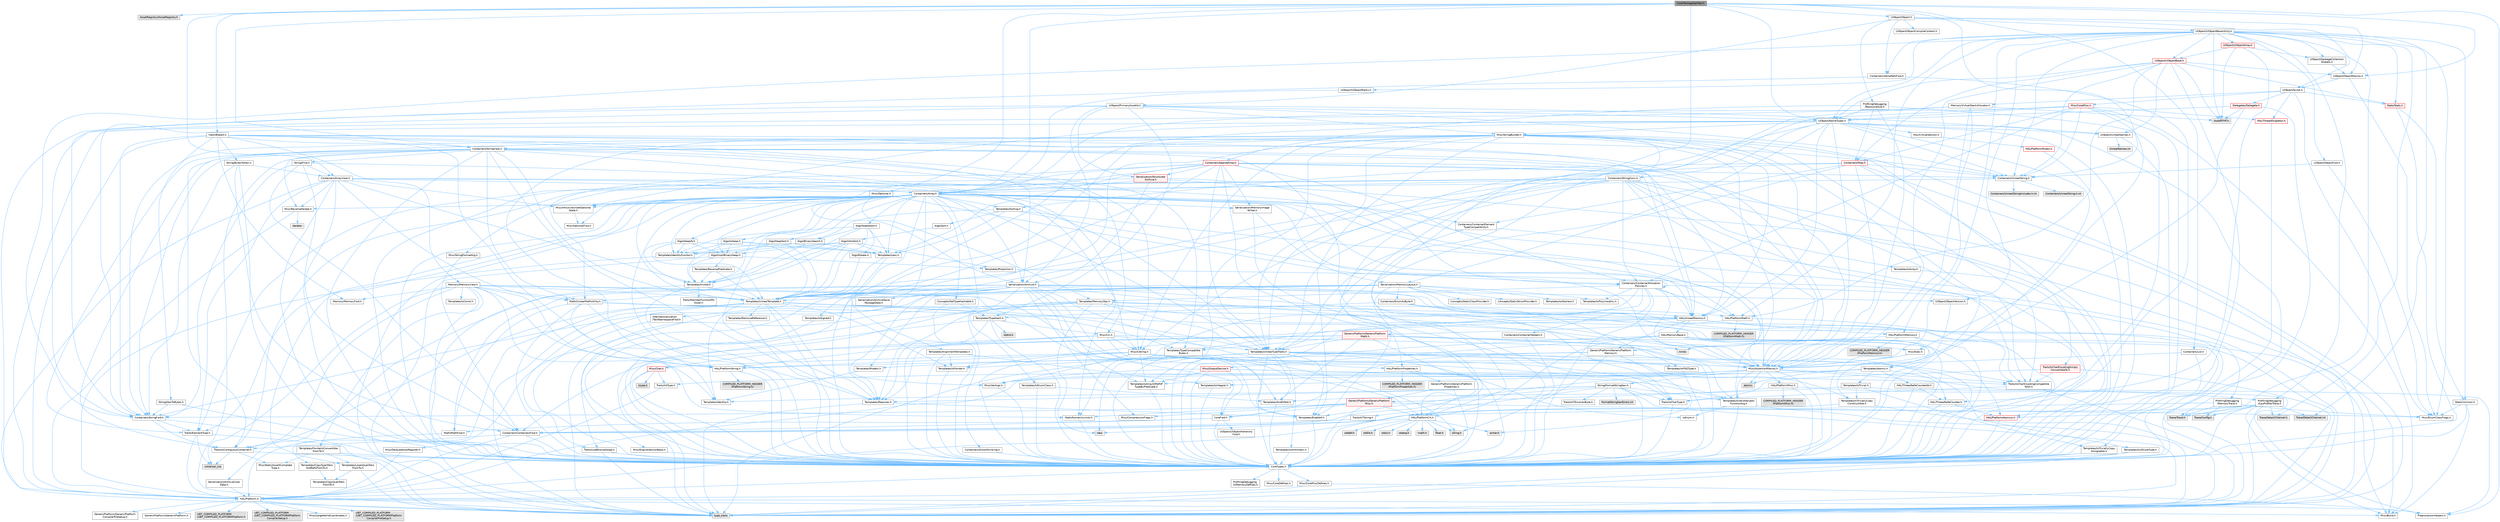 digraph "CookPackageSplitter.h"
{
 // INTERACTIVE_SVG=YES
 // LATEX_PDF_SIZE
  bgcolor="transparent";
  edge [fontname=Helvetica,fontsize=10,labelfontname=Helvetica,labelfontsize=10];
  node [fontname=Helvetica,fontsize=10,shape=box,height=0.2,width=0.4];
  Node1 [id="Node000001",label="CookPackageSplitter.h",height=0.2,width=0.4,color="gray40", fillcolor="grey60", style="filled", fontcolor="black",tooltip=" "];
  Node1 -> Node2 [id="edge1_Node000001_Node000002",color="steelblue1",style="solid",tooltip=" "];
  Node2 [id="Node000002",label="AssetRegistry/IAssetRegistry.h",height=0.2,width=0.4,color="grey60", fillcolor="#E0E0E0", style="filled",tooltip=" "];
  Node1 -> Node3 [id="edge2_Node000001_Node000003",color="steelblue1",style="solid",tooltip=" "];
  Node3 [id="Node000003",label="Containers/Array.h",height=0.2,width=0.4,color="grey40", fillcolor="white", style="filled",URL="$df/dd0/Array_8h.html",tooltip=" "];
  Node3 -> Node4 [id="edge3_Node000003_Node000004",color="steelblue1",style="solid",tooltip=" "];
  Node4 [id="Node000004",label="CoreTypes.h",height=0.2,width=0.4,color="grey40", fillcolor="white", style="filled",URL="$dc/dec/CoreTypes_8h.html",tooltip=" "];
  Node4 -> Node5 [id="edge4_Node000004_Node000005",color="steelblue1",style="solid",tooltip=" "];
  Node5 [id="Node000005",label="HAL/Platform.h",height=0.2,width=0.4,color="grey40", fillcolor="white", style="filled",URL="$d9/dd0/Platform_8h.html",tooltip=" "];
  Node5 -> Node6 [id="edge5_Node000005_Node000006",color="steelblue1",style="solid",tooltip=" "];
  Node6 [id="Node000006",label="Misc/Build.h",height=0.2,width=0.4,color="grey40", fillcolor="white", style="filled",URL="$d3/dbb/Build_8h.html",tooltip=" "];
  Node5 -> Node7 [id="edge6_Node000005_Node000007",color="steelblue1",style="solid",tooltip=" "];
  Node7 [id="Node000007",label="Misc/LargeWorldCoordinates.h",height=0.2,width=0.4,color="grey40", fillcolor="white", style="filled",URL="$d2/dcb/LargeWorldCoordinates_8h.html",tooltip=" "];
  Node5 -> Node8 [id="edge7_Node000005_Node000008",color="steelblue1",style="solid",tooltip=" "];
  Node8 [id="Node000008",label="type_traits",height=0.2,width=0.4,color="grey60", fillcolor="#E0E0E0", style="filled",tooltip=" "];
  Node5 -> Node9 [id="edge8_Node000005_Node000009",color="steelblue1",style="solid",tooltip=" "];
  Node9 [id="Node000009",label="PreprocessorHelpers.h",height=0.2,width=0.4,color="grey40", fillcolor="white", style="filled",URL="$db/ddb/PreprocessorHelpers_8h.html",tooltip=" "];
  Node5 -> Node10 [id="edge9_Node000005_Node000010",color="steelblue1",style="solid",tooltip=" "];
  Node10 [id="Node000010",label="UBT_COMPILED_PLATFORM\l/UBT_COMPILED_PLATFORMPlatform\lCompilerPreSetup.h",height=0.2,width=0.4,color="grey60", fillcolor="#E0E0E0", style="filled",tooltip=" "];
  Node5 -> Node11 [id="edge10_Node000005_Node000011",color="steelblue1",style="solid",tooltip=" "];
  Node11 [id="Node000011",label="GenericPlatform/GenericPlatform\lCompilerPreSetup.h",height=0.2,width=0.4,color="grey40", fillcolor="white", style="filled",URL="$d9/dc8/GenericPlatformCompilerPreSetup_8h.html",tooltip=" "];
  Node5 -> Node12 [id="edge11_Node000005_Node000012",color="steelblue1",style="solid",tooltip=" "];
  Node12 [id="Node000012",label="GenericPlatform/GenericPlatform.h",height=0.2,width=0.4,color="grey40", fillcolor="white", style="filled",URL="$d6/d84/GenericPlatform_8h.html",tooltip=" "];
  Node5 -> Node13 [id="edge12_Node000005_Node000013",color="steelblue1",style="solid",tooltip=" "];
  Node13 [id="Node000013",label="UBT_COMPILED_PLATFORM\l/UBT_COMPILED_PLATFORMPlatform.h",height=0.2,width=0.4,color="grey60", fillcolor="#E0E0E0", style="filled",tooltip=" "];
  Node5 -> Node14 [id="edge13_Node000005_Node000014",color="steelblue1",style="solid",tooltip=" "];
  Node14 [id="Node000014",label="UBT_COMPILED_PLATFORM\l/UBT_COMPILED_PLATFORMPlatform\lCompilerSetup.h",height=0.2,width=0.4,color="grey60", fillcolor="#E0E0E0", style="filled",tooltip=" "];
  Node4 -> Node15 [id="edge14_Node000004_Node000015",color="steelblue1",style="solid",tooltip=" "];
  Node15 [id="Node000015",label="ProfilingDebugging\l/UMemoryDefines.h",height=0.2,width=0.4,color="grey40", fillcolor="white", style="filled",URL="$d2/da2/UMemoryDefines_8h.html",tooltip=" "];
  Node4 -> Node16 [id="edge15_Node000004_Node000016",color="steelblue1",style="solid",tooltip=" "];
  Node16 [id="Node000016",label="Misc/CoreMiscDefines.h",height=0.2,width=0.4,color="grey40", fillcolor="white", style="filled",URL="$da/d38/CoreMiscDefines_8h.html",tooltip=" "];
  Node16 -> Node5 [id="edge16_Node000016_Node000005",color="steelblue1",style="solid",tooltip=" "];
  Node16 -> Node9 [id="edge17_Node000016_Node000009",color="steelblue1",style="solid",tooltip=" "];
  Node4 -> Node17 [id="edge18_Node000004_Node000017",color="steelblue1",style="solid",tooltip=" "];
  Node17 [id="Node000017",label="Misc/CoreDefines.h",height=0.2,width=0.4,color="grey40", fillcolor="white", style="filled",URL="$d3/dd2/CoreDefines_8h.html",tooltip=" "];
  Node3 -> Node18 [id="edge19_Node000003_Node000018",color="steelblue1",style="solid",tooltip=" "];
  Node18 [id="Node000018",label="Misc/AssertionMacros.h",height=0.2,width=0.4,color="grey40", fillcolor="white", style="filled",URL="$d0/dfa/AssertionMacros_8h.html",tooltip=" "];
  Node18 -> Node4 [id="edge20_Node000018_Node000004",color="steelblue1",style="solid",tooltip=" "];
  Node18 -> Node5 [id="edge21_Node000018_Node000005",color="steelblue1",style="solid",tooltip=" "];
  Node18 -> Node19 [id="edge22_Node000018_Node000019",color="steelblue1",style="solid",tooltip=" "];
  Node19 [id="Node000019",label="HAL/PlatformMisc.h",height=0.2,width=0.4,color="grey40", fillcolor="white", style="filled",URL="$d0/df5/PlatformMisc_8h.html",tooltip=" "];
  Node19 -> Node4 [id="edge23_Node000019_Node000004",color="steelblue1",style="solid",tooltip=" "];
  Node19 -> Node20 [id="edge24_Node000019_Node000020",color="steelblue1",style="solid",tooltip=" "];
  Node20 [id="Node000020",label="GenericPlatform/GenericPlatform\lMisc.h",height=0.2,width=0.4,color="red", fillcolor="#FFF0F0", style="filled",URL="$db/d9a/GenericPlatformMisc_8h.html",tooltip=" "];
  Node20 -> Node21 [id="edge25_Node000020_Node000021",color="steelblue1",style="solid",tooltip=" "];
  Node21 [id="Node000021",label="Containers/StringFwd.h",height=0.2,width=0.4,color="grey40", fillcolor="white", style="filled",URL="$df/d37/StringFwd_8h.html",tooltip=" "];
  Node21 -> Node4 [id="edge26_Node000021_Node000004",color="steelblue1",style="solid",tooltip=" "];
  Node21 -> Node22 [id="edge27_Node000021_Node000022",color="steelblue1",style="solid",tooltip=" "];
  Node22 [id="Node000022",label="Traits/ElementType.h",height=0.2,width=0.4,color="grey40", fillcolor="white", style="filled",URL="$d5/d4f/ElementType_8h.html",tooltip=" "];
  Node22 -> Node5 [id="edge28_Node000022_Node000005",color="steelblue1",style="solid",tooltip=" "];
  Node22 -> Node23 [id="edge29_Node000022_Node000023",color="steelblue1",style="solid",tooltip=" "];
  Node23 [id="Node000023",label="initializer_list",height=0.2,width=0.4,color="grey60", fillcolor="#E0E0E0", style="filled",tooltip=" "];
  Node22 -> Node8 [id="edge30_Node000022_Node000008",color="steelblue1",style="solid",tooltip=" "];
  Node21 -> Node24 [id="edge31_Node000021_Node000024",color="steelblue1",style="solid",tooltip=" "];
  Node24 [id="Node000024",label="Traits/IsContiguousContainer.h",height=0.2,width=0.4,color="grey40", fillcolor="white", style="filled",URL="$d5/d3c/IsContiguousContainer_8h.html",tooltip=" "];
  Node24 -> Node4 [id="edge32_Node000024_Node000004",color="steelblue1",style="solid",tooltip=" "];
  Node24 -> Node25 [id="edge33_Node000024_Node000025",color="steelblue1",style="solid",tooltip=" "];
  Node25 [id="Node000025",label="Misc/StaticAssertComplete\lType.h",height=0.2,width=0.4,color="grey40", fillcolor="white", style="filled",URL="$d5/d4e/StaticAssertCompleteType_8h.html",tooltip=" "];
  Node24 -> Node23 [id="edge34_Node000024_Node000023",color="steelblue1",style="solid",tooltip=" "];
  Node20 -> Node26 [id="edge35_Node000020_Node000026",color="steelblue1",style="solid",tooltip=" "];
  Node26 [id="Node000026",label="CoreFwd.h",height=0.2,width=0.4,color="grey40", fillcolor="white", style="filled",URL="$d1/d1e/CoreFwd_8h.html",tooltip=" "];
  Node26 -> Node4 [id="edge36_Node000026_Node000004",color="steelblue1",style="solid",tooltip=" "];
  Node26 -> Node27 [id="edge37_Node000026_Node000027",color="steelblue1",style="solid",tooltip=" "];
  Node27 [id="Node000027",label="Containers/ContainersFwd.h",height=0.2,width=0.4,color="grey40", fillcolor="white", style="filled",URL="$d4/d0a/ContainersFwd_8h.html",tooltip=" "];
  Node27 -> Node5 [id="edge38_Node000027_Node000005",color="steelblue1",style="solid",tooltip=" "];
  Node27 -> Node4 [id="edge39_Node000027_Node000004",color="steelblue1",style="solid",tooltip=" "];
  Node27 -> Node24 [id="edge40_Node000027_Node000024",color="steelblue1",style="solid",tooltip=" "];
  Node26 -> Node28 [id="edge41_Node000026_Node000028",color="steelblue1",style="solid",tooltip=" "];
  Node28 [id="Node000028",label="Math/MathFwd.h",height=0.2,width=0.4,color="grey40", fillcolor="white", style="filled",URL="$d2/d10/MathFwd_8h.html",tooltip=" "];
  Node28 -> Node5 [id="edge42_Node000028_Node000005",color="steelblue1",style="solid",tooltip=" "];
  Node26 -> Node29 [id="edge43_Node000026_Node000029",color="steelblue1",style="solid",tooltip=" "];
  Node29 [id="Node000029",label="UObject/UObjectHierarchy\lFwd.h",height=0.2,width=0.4,color="grey40", fillcolor="white", style="filled",URL="$d3/d13/UObjectHierarchyFwd_8h.html",tooltip=" "];
  Node20 -> Node4 [id="edge44_Node000020_Node000004",color="steelblue1",style="solid",tooltip=" "];
  Node20 -> Node31 [id="edge45_Node000020_Node000031",color="steelblue1",style="solid",tooltip=" "];
  Node31 [id="Node000031",label="HAL/PlatformCrt.h",height=0.2,width=0.4,color="grey40", fillcolor="white", style="filled",URL="$d8/d75/PlatformCrt_8h.html",tooltip=" "];
  Node31 -> Node32 [id="edge46_Node000031_Node000032",color="steelblue1",style="solid",tooltip=" "];
  Node32 [id="Node000032",label="new",height=0.2,width=0.4,color="grey60", fillcolor="#E0E0E0", style="filled",tooltip=" "];
  Node31 -> Node33 [id="edge47_Node000031_Node000033",color="steelblue1",style="solid",tooltip=" "];
  Node33 [id="Node000033",label="wchar.h",height=0.2,width=0.4,color="grey60", fillcolor="#E0E0E0", style="filled",tooltip=" "];
  Node31 -> Node34 [id="edge48_Node000031_Node000034",color="steelblue1",style="solid",tooltip=" "];
  Node34 [id="Node000034",label="stddef.h",height=0.2,width=0.4,color="grey60", fillcolor="#E0E0E0", style="filled",tooltip=" "];
  Node31 -> Node35 [id="edge49_Node000031_Node000035",color="steelblue1",style="solid",tooltip=" "];
  Node35 [id="Node000035",label="stdlib.h",height=0.2,width=0.4,color="grey60", fillcolor="#E0E0E0", style="filled",tooltip=" "];
  Node31 -> Node36 [id="edge50_Node000031_Node000036",color="steelblue1",style="solid",tooltip=" "];
  Node36 [id="Node000036",label="stdio.h",height=0.2,width=0.4,color="grey60", fillcolor="#E0E0E0", style="filled",tooltip=" "];
  Node31 -> Node37 [id="edge51_Node000031_Node000037",color="steelblue1",style="solid",tooltip=" "];
  Node37 [id="Node000037",label="stdarg.h",height=0.2,width=0.4,color="grey60", fillcolor="#E0E0E0", style="filled",tooltip=" "];
  Node31 -> Node38 [id="edge52_Node000031_Node000038",color="steelblue1",style="solid",tooltip=" "];
  Node38 [id="Node000038",label="math.h",height=0.2,width=0.4,color="grey60", fillcolor="#E0E0E0", style="filled",tooltip=" "];
  Node31 -> Node39 [id="edge53_Node000031_Node000039",color="steelblue1",style="solid",tooltip=" "];
  Node39 [id="Node000039",label="float.h",height=0.2,width=0.4,color="grey60", fillcolor="#E0E0E0", style="filled",tooltip=" "];
  Node31 -> Node40 [id="edge54_Node000031_Node000040",color="steelblue1",style="solid",tooltip=" "];
  Node40 [id="Node000040",label="string.h",height=0.2,width=0.4,color="grey60", fillcolor="#E0E0E0", style="filled",tooltip=" "];
  Node20 -> Node41 [id="edge55_Node000020_Node000041",color="steelblue1",style="solid",tooltip=" "];
  Node41 [id="Node000041",label="Math/NumericLimits.h",height=0.2,width=0.4,color="grey40", fillcolor="white", style="filled",URL="$df/d1b/NumericLimits_8h.html",tooltip=" "];
  Node41 -> Node4 [id="edge56_Node000041_Node000004",color="steelblue1",style="solid",tooltip=" "];
  Node20 -> Node42 [id="edge57_Node000020_Node000042",color="steelblue1",style="solid",tooltip=" "];
  Node42 [id="Node000042",label="Misc/CompressionFlags.h",height=0.2,width=0.4,color="grey40", fillcolor="white", style="filled",URL="$d9/d76/CompressionFlags_8h.html",tooltip=" "];
  Node20 -> Node43 [id="edge58_Node000020_Node000043",color="steelblue1",style="solid",tooltip=" "];
  Node43 [id="Node000043",label="Misc/EnumClassFlags.h",height=0.2,width=0.4,color="grey40", fillcolor="white", style="filled",URL="$d8/de7/EnumClassFlags_8h.html",tooltip=" "];
  Node19 -> Node46 [id="edge59_Node000019_Node000046",color="steelblue1",style="solid",tooltip=" "];
  Node46 [id="Node000046",label="COMPILED_PLATFORM_HEADER\l(PlatformMisc.h)",height=0.2,width=0.4,color="grey60", fillcolor="#E0E0E0", style="filled",tooltip=" "];
  Node19 -> Node47 [id="edge60_Node000019_Node000047",color="steelblue1",style="solid",tooltip=" "];
  Node47 [id="Node000047",label="ProfilingDebugging\l/CpuProfilerTrace.h",height=0.2,width=0.4,color="grey40", fillcolor="white", style="filled",URL="$da/dcb/CpuProfilerTrace_8h.html",tooltip=" "];
  Node47 -> Node4 [id="edge61_Node000047_Node000004",color="steelblue1",style="solid",tooltip=" "];
  Node47 -> Node27 [id="edge62_Node000047_Node000027",color="steelblue1",style="solid",tooltip=" "];
  Node47 -> Node48 [id="edge63_Node000047_Node000048",color="steelblue1",style="solid",tooltip=" "];
  Node48 [id="Node000048",label="HAL/PlatformAtomics.h",height=0.2,width=0.4,color="red", fillcolor="#FFF0F0", style="filled",URL="$d3/d36/PlatformAtomics_8h.html",tooltip=" "];
  Node48 -> Node4 [id="edge64_Node000048_Node000004",color="steelblue1",style="solid",tooltip=" "];
  Node47 -> Node9 [id="edge65_Node000047_Node000009",color="steelblue1",style="solid",tooltip=" "];
  Node47 -> Node6 [id="edge66_Node000047_Node000006",color="steelblue1",style="solid",tooltip=" "];
  Node47 -> Node51 [id="edge67_Node000047_Node000051",color="steelblue1",style="solid",tooltip=" "];
  Node51 [id="Node000051",label="Trace/Config.h",height=0.2,width=0.4,color="grey60", fillcolor="#E0E0E0", style="filled",tooltip=" "];
  Node47 -> Node52 [id="edge68_Node000047_Node000052",color="steelblue1",style="solid",tooltip=" "];
  Node52 [id="Node000052",label="Trace/Detail/Channel.h",height=0.2,width=0.4,color="grey60", fillcolor="#E0E0E0", style="filled",tooltip=" "];
  Node47 -> Node53 [id="edge69_Node000047_Node000053",color="steelblue1",style="solid",tooltip=" "];
  Node53 [id="Node000053",label="Trace/Detail/Channel.inl",height=0.2,width=0.4,color="grey60", fillcolor="#E0E0E0", style="filled",tooltip=" "];
  Node47 -> Node54 [id="edge70_Node000047_Node000054",color="steelblue1",style="solid",tooltip=" "];
  Node54 [id="Node000054",label="Trace/Trace.h",height=0.2,width=0.4,color="grey60", fillcolor="#E0E0E0", style="filled",tooltip=" "];
  Node18 -> Node9 [id="edge71_Node000018_Node000009",color="steelblue1",style="solid",tooltip=" "];
  Node18 -> Node55 [id="edge72_Node000018_Node000055",color="steelblue1",style="solid",tooltip=" "];
  Node55 [id="Node000055",label="Templates/EnableIf.h",height=0.2,width=0.4,color="grey40", fillcolor="white", style="filled",URL="$d7/d60/EnableIf_8h.html",tooltip=" "];
  Node55 -> Node4 [id="edge73_Node000055_Node000004",color="steelblue1",style="solid",tooltip=" "];
  Node18 -> Node56 [id="edge74_Node000018_Node000056",color="steelblue1",style="solid",tooltip=" "];
  Node56 [id="Node000056",label="Templates/IsArrayOrRefOf\lTypeByPredicate.h",height=0.2,width=0.4,color="grey40", fillcolor="white", style="filled",URL="$d6/da1/IsArrayOrRefOfTypeByPredicate_8h.html",tooltip=" "];
  Node56 -> Node4 [id="edge75_Node000056_Node000004",color="steelblue1",style="solid",tooltip=" "];
  Node18 -> Node57 [id="edge76_Node000018_Node000057",color="steelblue1",style="solid",tooltip=" "];
  Node57 [id="Node000057",label="Templates/IsValidVariadic\lFunctionArg.h",height=0.2,width=0.4,color="grey40", fillcolor="white", style="filled",URL="$d0/dc8/IsValidVariadicFunctionArg_8h.html",tooltip=" "];
  Node57 -> Node4 [id="edge77_Node000057_Node000004",color="steelblue1",style="solid",tooltip=" "];
  Node57 -> Node58 [id="edge78_Node000057_Node000058",color="steelblue1",style="solid",tooltip=" "];
  Node58 [id="Node000058",label="IsEnum.h",height=0.2,width=0.4,color="grey40", fillcolor="white", style="filled",URL="$d4/de5/IsEnum_8h.html",tooltip=" "];
  Node57 -> Node8 [id="edge79_Node000057_Node000008",color="steelblue1",style="solid",tooltip=" "];
  Node18 -> Node59 [id="edge80_Node000018_Node000059",color="steelblue1",style="solid",tooltip=" "];
  Node59 [id="Node000059",label="Traits/IsCharEncodingCompatible\lWith.h",height=0.2,width=0.4,color="grey40", fillcolor="white", style="filled",URL="$df/dd1/IsCharEncodingCompatibleWith_8h.html",tooltip=" "];
  Node59 -> Node8 [id="edge81_Node000059_Node000008",color="steelblue1",style="solid",tooltip=" "];
  Node59 -> Node60 [id="edge82_Node000059_Node000060",color="steelblue1",style="solid",tooltip=" "];
  Node60 [id="Node000060",label="Traits/IsCharType.h",height=0.2,width=0.4,color="grey40", fillcolor="white", style="filled",URL="$db/d51/IsCharType_8h.html",tooltip=" "];
  Node60 -> Node4 [id="edge83_Node000060_Node000004",color="steelblue1",style="solid",tooltip=" "];
  Node18 -> Node61 [id="edge84_Node000018_Node000061",color="steelblue1",style="solid",tooltip=" "];
  Node61 [id="Node000061",label="Misc/VarArgs.h",height=0.2,width=0.4,color="grey40", fillcolor="white", style="filled",URL="$d5/d6f/VarArgs_8h.html",tooltip=" "];
  Node61 -> Node4 [id="edge85_Node000061_Node000004",color="steelblue1",style="solid",tooltip=" "];
  Node18 -> Node62 [id="edge86_Node000018_Node000062",color="steelblue1",style="solid",tooltip=" "];
  Node62 [id="Node000062",label="String/FormatStringSan.h",height=0.2,width=0.4,color="grey40", fillcolor="white", style="filled",URL="$d3/d8b/FormatStringSan_8h.html",tooltip=" "];
  Node62 -> Node8 [id="edge87_Node000062_Node000008",color="steelblue1",style="solid",tooltip=" "];
  Node62 -> Node4 [id="edge88_Node000062_Node000004",color="steelblue1",style="solid",tooltip=" "];
  Node62 -> Node63 [id="edge89_Node000062_Node000063",color="steelblue1",style="solid",tooltip=" "];
  Node63 [id="Node000063",label="Templates/Requires.h",height=0.2,width=0.4,color="grey40", fillcolor="white", style="filled",URL="$dc/d96/Requires_8h.html",tooltip=" "];
  Node63 -> Node55 [id="edge90_Node000063_Node000055",color="steelblue1",style="solid",tooltip=" "];
  Node63 -> Node8 [id="edge91_Node000063_Node000008",color="steelblue1",style="solid",tooltip=" "];
  Node62 -> Node64 [id="edge92_Node000062_Node000064",color="steelblue1",style="solid",tooltip=" "];
  Node64 [id="Node000064",label="Templates/Identity.h",height=0.2,width=0.4,color="grey40", fillcolor="white", style="filled",URL="$d0/dd5/Identity_8h.html",tooltip=" "];
  Node62 -> Node57 [id="edge93_Node000062_Node000057",color="steelblue1",style="solid",tooltip=" "];
  Node62 -> Node60 [id="edge94_Node000062_Node000060",color="steelblue1",style="solid",tooltip=" "];
  Node62 -> Node65 [id="edge95_Node000062_Node000065",color="steelblue1",style="solid",tooltip=" "];
  Node65 [id="Node000065",label="Traits/IsTEnumAsByte.h",height=0.2,width=0.4,color="grey40", fillcolor="white", style="filled",URL="$d1/de6/IsTEnumAsByte_8h.html",tooltip=" "];
  Node62 -> Node66 [id="edge96_Node000062_Node000066",color="steelblue1",style="solid",tooltip=" "];
  Node66 [id="Node000066",label="Traits/IsTString.h",height=0.2,width=0.4,color="grey40", fillcolor="white", style="filled",URL="$d0/df8/IsTString_8h.html",tooltip=" "];
  Node66 -> Node27 [id="edge97_Node000066_Node000027",color="steelblue1",style="solid",tooltip=" "];
  Node62 -> Node27 [id="edge98_Node000062_Node000027",color="steelblue1",style="solid",tooltip=" "];
  Node62 -> Node67 [id="edge99_Node000062_Node000067",color="steelblue1",style="solid",tooltip=" "];
  Node67 [id="Node000067",label="FormatStringSanErrors.inl",height=0.2,width=0.4,color="grey60", fillcolor="#E0E0E0", style="filled",tooltip=" "];
  Node18 -> Node68 [id="edge100_Node000018_Node000068",color="steelblue1",style="solid",tooltip=" "];
  Node68 [id="Node000068",label="atomic",height=0.2,width=0.4,color="grey60", fillcolor="#E0E0E0", style="filled",tooltip=" "];
  Node3 -> Node69 [id="edge101_Node000003_Node000069",color="steelblue1",style="solid",tooltip=" "];
  Node69 [id="Node000069",label="Misc/IntrusiveUnsetOptional\lState.h",height=0.2,width=0.4,color="grey40", fillcolor="white", style="filled",URL="$d2/d0a/IntrusiveUnsetOptionalState_8h.html",tooltip=" "];
  Node69 -> Node70 [id="edge102_Node000069_Node000070",color="steelblue1",style="solid",tooltip=" "];
  Node70 [id="Node000070",label="Misc/OptionalFwd.h",height=0.2,width=0.4,color="grey40", fillcolor="white", style="filled",URL="$dc/d50/OptionalFwd_8h.html",tooltip=" "];
  Node3 -> Node71 [id="edge103_Node000003_Node000071",color="steelblue1",style="solid",tooltip=" "];
  Node71 [id="Node000071",label="Misc/ReverseIterate.h",height=0.2,width=0.4,color="grey40", fillcolor="white", style="filled",URL="$db/de3/ReverseIterate_8h.html",tooltip=" "];
  Node71 -> Node5 [id="edge104_Node000071_Node000005",color="steelblue1",style="solid",tooltip=" "];
  Node71 -> Node72 [id="edge105_Node000071_Node000072",color="steelblue1",style="solid",tooltip=" "];
  Node72 [id="Node000072",label="iterator",height=0.2,width=0.4,color="grey60", fillcolor="#E0E0E0", style="filled",tooltip=" "];
  Node3 -> Node73 [id="edge106_Node000003_Node000073",color="steelblue1",style="solid",tooltip=" "];
  Node73 [id="Node000073",label="HAL/UnrealMemory.h",height=0.2,width=0.4,color="grey40", fillcolor="white", style="filled",URL="$d9/d96/UnrealMemory_8h.html",tooltip=" "];
  Node73 -> Node4 [id="edge107_Node000073_Node000004",color="steelblue1",style="solid",tooltip=" "];
  Node73 -> Node74 [id="edge108_Node000073_Node000074",color="steelblue1",style="solid",tooltip=" "];
  Node74 [id="Node000074",label="GenericPlatform/GenericPlatform\lMemory.h",height=0.2,width=0.4,color="grey40", fillcolor="white", style="filled",URL="$dd/d22/GenericPlatformMemory_8h.html",tooltip=" "];
  Node74 -> Node26 [id="edge109_Node000074_Node000026",color="steelblue1",style="solid",tooltip=" "];
  Node74 -> Node4 [id="edge110_Node000074_Node000004",color="steelblue1",style="solid",tooltip=" "];
  Node74 -> Node75 [id="edge111_Node000074_Node000075",color="steelblue1",style="solid",tooltip=" "];
  Node75 [id="Node000075",label="HAL/PlatformString.h",height=0.2,width=0.4,color="grey40", fillcolor="white", style="filled",URL="$db/db5/PlatformString_8h.html",tooltip=" "];
  Node75 -> Node4 [id="edge112_Node000075_Node000004",color="steelblue1",style="solid",tooltip=" "];
  Node75 -> Node76 [id="edge113_Node000075_Node000076",color="steelblue1",style="solid",tooltip=" "];
  Node76 [id="Node000076",label="COMPILED_PLATFORM_HEADER\l(PlatformString.h)",height=0.2,width=0.4,color="grey60", fillcolor="#E0E0E0", style="filled",tooltip=" "];
  Node74 -> Node40 [id="edge114_Node000074_Node000040",color="steelblue1",style="solid",tooltip=" "];
  Node74 -> Node33 [id="edge115_Node000074_Node000033",color="steelblue1",style="solid",tooltip=" "];
  Node73 -> Node77 [id="edge116_Node000073_Node000077",color="steelblue1",style="solid",tooltip=" "];
  Node77 [id="Node000077",label="HAL/MemoryBase.h",height=0.2,width=0.4,color="grey40", fillcolor="white", style="filled",URL="$d6/d9f/MemoryBase_8h.html",tooltip=" "];
  Node77 -> Node4 [id="edge117_Node000077_Node000004",color="steelblue1",style="solid",tooltip=" "];
  Node77 -> Node48 [id="edge118_Node000077_Node000048",color="steelblue1",style="solid",tooltip=" "];
  Node77 -> Node31 [id="edge119_Node000077_Node000031",color="steelblue1",style="solid",tooltip=" "];
  Node77 -> Node78 [id="edge120_Node000077_Node000078",color="steelblue1",style="solid",tooltip=" "];
  Node78 [id="Node000078",label="Misc/Exec.h",height=0.2,width=0.4,color="grey40", fillcolor="white", style="filled",URL="$de/ddb/Exec_8h.html",tooltip=" "];
  Node78 -> Node4 [id="edge121_Node000078_Node000004",color="steelblue1",style="solid",tooltip=" "];
  Node78 -> Node18 [id="edge122_Node000078_Node000018",color="steelblue1",style="solid",tooltip=" "];
  Node77 -> Node79 [id="edge123_Node000077_Node000079",color="steelblue1",style="solid",tooltip=" "];
  Node79 [id="Node000079",label="Misc/OutputDevice.h",height=0.2,width=0.4,color="red", fillcolor="#FFF0F0", style="filled",URL="$d7/d32/OutputDevice_8h.html",tooltip=" "];
  Node79 -> Node26 [id="edge124_Node000079_Node000026",color="steelblue1",style="solid",tooltip=" "];
  Node79 -> Node4 [id="edge125_Node000079_Node000004",color="steelblue1",style="solid",tooltip=" "];
  Node79 -> Node61 [id="edge126_Node000079_Node000061",color="steelblue1",style="solid",tooltip=" "];
  Node79 -> Node56 [id="edge127_Node000079_Node000056",color="steelblue1",style="solid",tooltip=" "];
  Node79 -> Node57 [id="edge128_Node000079_Node000057",color="steelblue1",style="solid",tooltip=" "];
  Node79 -> Node59 [id="edge129_Node000079_Node000059",color="steelblue1",style="solid",tooltip=" "];
  Node77 -> Node81 [id="edge130_Node000077_Node000081",color="steelblue1",style="solid",tooltip=" "];
  Node81 [id="Node000081",label="Templates/Atomic.h",height=0.2,width=0.4,color="grey40", fillcolor="white", style="filled",URL="$d3/d91/Atomic_8h.html",tooltip=" "];
  Node81 -> Node82 [id="edge131_Node000081_Node000082",color="steelblue1",style="solid",tooltip=" "];
  Node82 [id="Node000082",label="HAL/ThreadSafeCounter.h",height=0.2,width=0.4,color="grey40", fillcolor="white", style="filled",URL="$dc/dc9/ThreadSafeCounter_8h.html",tooltip=" "];
  Node82 -> Node4 [id="edge132_Node000082_Node000004",color="steelblue1",style="solid",tooltip=" "];
  Node82 -> Node48 [id="edge133_Node000082_Node000048",color="steelblue1",style="solid",tooltip=" "];
  Node81 -> Node83 [id="edge134_Node000081_Node000083",color="steelblue1",style="solid",tooltip=" "];
  Node83 [id="Node000083",label="HAL/ThreadSafeCounter64.h",height=0.2,width=0.4,color="grey40", fillcolor="white", style="filled",URL="$d0/d12/ThreadSafeCounter64_8h.html",tooltip=" "];
  Node83 -> Node4 [id="edge135_Node000083_Node000004",color="steelblue1",style="solid",tooltip=" "];
  Node83 -> Node82 [id="edge136_Node000083_Node000082",color="steelblue1",style="solid",tooltip=" "];
  Node81 -> Node84 [id="edge137_Node000081_Node000084",color="steelblue1",style="solid",tooltip=" "];
  Node84 [id="Node000084",label="Templates/IsIntegral.h",height=0.2,width=0.4,color="grey40", fillcolor="white", style="filled",URL="$da/d64/IsIntegral_8h.html",tooltip=" "];
  Node84 -> Node4 [id="edge138_Node000084_Node000004",color="steelblue1",style="solid",tooltip=" "];
  Node81 -> Node85 [id="edge139_Node000081_Node000085",color="steelblue1",style="solid",tooltip=" "];
  Node85 [id="Node000085",label="Templates/IsTrivial.h",height=0.2,width=0.4,color="grey40", fillcolor="white", style="filled",URL="$da/d4c/IsTrivial_8h.html",tooltip=" "];
  Node85 -> Node86 [id="edge140_Node000085_Node000086",color="steelblue1",style="solid",tooltip=" "];
  Node86 [id="Node000086",label="Templates/AndOrNot.h",height=0.2,width=0.4,color="grey40", fillcolor="white", style="filled",URL="$db/d0a/AndOrNot_8h.html",tooltip=" "];
  Node86 -> Node4 [id="edge141_Node000086_Node000004",color="steelblue1",style="solid",tooltip=" "];
  Node85 -> Node87 [id="edge142_Node000085_Node000087",color="steelblue1",style="solid",tooltip=" "];
  Node87 [id="Node000087",label="Templates/IsTriviallyCopy\lConstructible.h",height=0.2,width=0.4,color="grey40", fillcolor="white", style="filled",URL="$d3/d78/IsTriviallyCopyConstructible_8h.html",tooltip=" "];
  Node87 -> Node4 [id="edge143_Node000087_Node000004",color="steelblue1",style="solid",tooltip=" "];
  Node87 -> Node8 [id="edge144_Node000087_Node000008",color="steelblue1",style="solid",tooltip=" "];
  Node85 -> Node88 [id="edge145_Node000085_Node000088",color="steelblue1",style="solid",tooltip=" "];
  Node88 [id="Node000088",label="Templates/IsTriviallyCopy\lAssignable.h",height=0.2,width=0.4,color="grey40", fillcolor="white", style="filled",URL="$d2/df2/IsTriviallyCopyAssignable_8h.html",tooltip=" "];
  Node88 -> Node4 [id="edge146_Node000088_Node000004",color="steelblue1",style="solid",tooltip=" "];
  Node88 -> Node8 [id="edge147_Node000088_Node000008",color="steelblue1",style="solid",tooltip=" "];
  Node85 -> Node8 [id="edge148_Node000085_Node000008",color="steelblue1",style="solid",tooltip=" "];
  Node81 -> Node89 [id="edge149_Node000081_Node000089",color="steelblue1",style="solid",tooltip=" "];
  Node89 [id="Node000089",label="Traits/IntType.h",height=0.2,width=0.4,color="grey40", fillcolor="white", style="filled",URL="$d7/deb/IntType_8h.html",tooltip=" "];
  Node89 -> Node5 [id="edge150_Node000089_Node000005",color="steelblue1",style="solid",tooltip=" "];
  Node81 -> Node68 [id="edge151_Node000081_Node000068",color="steelblue1",style="solid",tooltip=" "];
  Node73 -> Node90 [id="edge152_Node000073_Node000090",color="steelblue1",style="solid",tooltip=" "];
  Node90 [id="Node000090",label="HAL/PlatformMemory.h",height=0.2,width=0.4,color="grey40", fillcolor="white", style="filled",URL="$de/d68/PlatformMemory_8h.html",tooltip=" "];
  Node90 -> Node4 [id="edge153_Node000090_Node000004",color="steelblue1",style="solid",tooltip=" "];
  Node90 -> Node74 [id="edge154_Node000090_Node000074",color="steelblue1",style="solid",tooltip=" "];
  Node90 -> Node91 [id="edge155_Node000090_Node000091",color="steelblue1",style="solid",tooltip=" "];
  Node91 [id="Node000091",label="COMPILED_PLATFORM_HEADER\l(PlatformMemory.h)",height=0.2,width=0.4,color="grey60", fillcolor="#E0E0E0", style="filled",tooltip=" "];
  Node73 -> Node92 [id="edge156_Node000073_Node000092",color="steelblue1",style="solid",tooltip=" "];
  Node92 [id="Node000092",label="ProfilingDebugging\l/MemoryTrace.h",height=0.2,width=0.4,color="grey40", fillcolor="white", style="filled",URL="$da/dd7/MemoryTrace_8h.html",tooltip=" "];
  Node92 -> Node5 [id="edge157_Node000092_Node000005",color="steelblue1",style="solid",tooltip=" "];
  Node92 -> Node43 [id="edge158_Node000092_Node000043",color="steelblue1",style="solid",tooltip=" "];
  Node92 -> Node51 [id="edge159_Node000092_Node000051",color="steelblue1",style="solid",tooltip=" "];
  Node92 -> Node54 [id="edge160_Node000092_Node000054",color="steelblue1",style="solid",tooltip=" "];
  Node73 -> Node93 [id="edge161_Node000073_Node000093",color="steelblue1",style="solid",tooltip=" "];
  Node93 [id="Node000093",label="Templates/IsPointer.h",height=0.2,width=0.4,color="grey40", fillcolor="white", style="filled",URL="$d7/d05/IsPointer_8h.html",tooltip=" "];
  Node93 -> Node4 [id="edge162_Node000093_Node000004",color="steelblue1",style="solid",tooltip=" "];
  Node3 -> Node94 [id="edge163_Node000003_Node000094",color="steelblue1",style="solid",tooltip=" "];
  Node94 [id="Node000094",label="Templates/UnrealTypeTraits.h",height=0.2,width=0.4,color="grey40", fillcolor="white", style="filled",URL="$d2/d2d/UnrealTypeTraits_8h.html",tooltip=" "];
  Node94 -> Node4 [id="edge164_Node000094_Node000004",color="steelblue1",style="solid",tooltip=" "];
  Node94 -> Node93 [id="edge165_Node000094_Node000093",color="steelblue1",style="solid",tooltip=" "];
  Node94 -> Node18 [id="edge166_Node000094_Node000018",color="steelblue1",style="solid",tooltip=" "];
  Node94 -> Node86 [id="edge167_Node000094_Node000086",color="steelblue1",style="solid",tooltip=" "];
  Node94 -> Node55 [id="edge168_Node000094_Node000055",color="steelblue1",style="solid",tooltip=" "];
  Node94 -> Node95 [id="edge169_Node000094_Node000095",color="steelblue1",style="solid",tooltip=" "];
  Node95 [id="Node000095",label="Templates/IsArithmetic.h",height=0.2,width=0.4,color="grey40", fillcolor="white", style="filled",URL="$d2/d5d/IsArithmetic_8h.html",tooltip=" "];
  Node95 -> Node4 [id="edge170_Node000095_Node000004",color="steelblue1",style="solid",tooltip=" "];
  Node94 -> Node58 [id="edge171_Node000094_Node000058",color="steelblue1",style="solid",tooltip=" "];
  Node94 -> Node96 [id="edge172_Node000094_Node000096",color="steelblue1",style="solid",tooltip=" "];
  Node96 [id="Node000096",label="Templates/Models.h",height=0.2,width=0.4,color="grey40", fillcolor="white", style="filled",URL="$d3/d0c/Models_8h.html",tooltip=" "];
  Node96 -> Node64 [id="edge173_Node000096_Node000064",color="steelblue1",style="solid",tooltip=" "];
  Node94 -> Node97 [id="edge174_Node000094_Node000097",color="steelblue1",style="solid",tooltip=" "];
  Node97 [id="Node000097",label="Templates/IsPODType.h",height=0.2,width=0.4,color="grey40", fillcolor="white", style="filled",URL="$d7/db1/IsPODType_8h.html",tooltip=" "];
  Node97 -> Node4 [id="edge175_Node000097_Node000004",color="steelblue1",style="solid",tooltip=" "];
  Node94 -> Node98 [id="edge176_Node000094_Node000098",color="steelblue1",style="solid",tooltip=" "];
  Node98 [id="Node000098",label="Templates/IsUECoreType.h",height=0.2,width=0.4,color="grey40", fillcolor="white", style="filled",URL="$d1/db8/IsUECoreType_8h.html",tooltip=" "];
  Node98 -> Node4 [id="edge177_Node000098_Node000004",color="steelblue1",style="solid",tooltip=" "];
  Node98 -> Node8 [id="edge178_Node000098_Node000008",color="steelblue1",style="solid",tooltip=" "];
  Node94 -> Node87 [id="edge179_Node000094_Node000087",color="steelblue1",style="solid",tooltip=" "];
  Node3 -> Node99 [id="edge180_Node000003_Node000099",color="steelblue1",style="solid",tooltip=" "];
  Node99 [id="Node000099",label="Templates/UnrealTemplate.h",height=0.2,width=0.4,color="grey40", fillcolor="white", style="filled",URL="$d4/d24/UnrealTemplate_8h.html",tooltip=" "];
  Node99 -> Node4 [id="edge181_Node000099_Node000004",color="steelblue1",style="solid",tooltip=" "];
  Node99 -> Node93 [id="edge182_Node000099_Node000093",color="steelblue1",style="solid",tooltip=" "];
  Node99 -> Node73 [id="edge183_Node000099_Node000073",color="steelblue1",style="solid",tooltip=" "];
  Node99 -> Node100 [id="edge184_Node000099_Node000100",color="steelblue1",style="solid",tooltip=" "];
  Node100 [id="Node000100",label="Templates/CopyQualifiers\lAndRefsFromTo.h",height=0.2,width=0.4,color="grey40", fillcolor="white", style="filled",URL="$d3/db3/CopyQualifiersAndRefsFromTo_8h.html",tooltip=" "];
  Node100 -> Node101 [id="edge185_Node000100_Node000101",color="steelblue1",style="solid",tooltip=" "];
  Node101 [id="Node000101",label="Templates/CopyQualifiers\lFromTo.h",height=0.2,width=0.4,color="grey40", fillcolor="white", style="filled",URL="$d5/db4/CopyQualifiersFromTo_8h.html",tooltip=" "];
  Node99 -> Node94 [id="edge186_Node000099_Node000094",color="steelblue1",style="solid",tooltip=" "];
  Node99 -> Node102 [id="edge187_Node000099_Node000102",color="steelblue1",style="solid",tooltip=" "];
  Node102 [id="Node000102",label="Templates/RemoveReference.h",height=0.2,width=0.4,color="grey40", fillcolor="white", style="filled",URL="$da/dbe/RemoveReference_8h.html",tooltip=" "];
  Node102 -> Node4 [id="edge188_Node000102_Node000004",color="steelblue1",style="solid",tooltip=" "];
  Node99 -> Node63 [id="edge189_Node000099_Node000063",color="steelblue1",style="solid",tooltip=" "];
  Node99 -> Node103 [id="edge190_Node000099_Node000103",color="steelblue1",style="solid",tooltip=" "];
  Node103 [id="Node000103",label="Templates/TypeCompatible\lBytes.h",height=0.2,width=0.4,color="grey40", fillcolor="white", style="filled",URL="$df/d0a/TypeCompatibleBytes_8h.html",tooltip=" "];
  Node103 -> Node4 [id="edge191_Node000103_Node000004",color="steelblue1",style="solid",tooltip=" "];
  Node103 -> Node40 [id="edge192_Node000103_Node000040",color="steelblue1",style="solid",tooltip=" "];
  Node103 -> Node32 [id="edge193_Node000103_Node000032",color="steelblue1",style="solid",tooltip=" "];
  Node103 -> Node8 [id="edge194_Node000103_Node000008",color="steelblue1",style="solid",tooltip=" "];
  Node99 -> Node64 [id="edge195_Node000099_Node000064",color="steelblue1",style="solid",tooltip=" "];
  Node99 -> Node24 [id="edge196_Node000099_Node000024",color="steelblue1",style="solid",tooltip=" "];
  Node99 -> Node104 [id="edge197_Node000099_Node000104",color="steelblue1",style="solid",tooltip=" "];
  Node104 [id="Node000104",label="Traits/UseBitwiseSwap.h",height=0.2,width=0.4,color="grey40", fillcolor="white", style="filled",URL="$db/df3/UseBitwiseSwap_8h.html",tooltip=" "];
  Node104 -> Node4 [id="edge198_Node000104_Node000004",color="steelblue1",style="solid",tooltip=" "];
  Node104 -> Node8 [id="edge199_Node000104_Node000008",color="steelblue1",style="solid",tooltip=" "];
  Node99 -> Node8 [id="edge200_Node000099_Node000008",color="steelblue1",style="solid",tooltip=" "];
  Node3 -> Node105 [id="edge201_Node000003_Node000105",color="steelblue1",style="solid",tooltip=" "];
  Node105 [id="Node000105",label="Containers/AllowShrinking.h",height=0.2,width=0.4,color="grey40", fillcolor="white", style="filled",URL="$d7/d1a/AllowShrinking_8h.html",tooltip=" "];
  Node105 -> Node4 [id="edge202_Node000105_Node000004",color="steelblue1",style="solid",tooltip=" "];
  Node3 -> Node106 [id="edge203_Node000003_Node000106",color="steelblue1",style="solid",tooltip=" "];
  Node106 [id="Node000106",label="Containers/ContainerAllocation\lPolicies.h",height=0.2,width=0.4,color="grey40", fillcolor="white", style="filled",URL="$d7/dff/ContainerAllocationPolicies_8h.html",tooltip=" "];
  Node106 -> Node4 [id="edge204_Node000106_Node000004",color="steelblue1",style="solid",tooltip=" "];
  Node106 -> Node107 [id="edge205_Node000106_Node000107",color="steelblue1",style="solid",tooltip=" "];
  Node107 [id="Node000107",label="Containers/ContainerHelpers.h",height=0.2,width=0.4,color="grey40", fillcolor="white", style="filled",URL="$d7/d33/ContainerHelpers_8h.html",tooltip=" "];
  Node107 -> Node4 [id="edge206_Node000107_Node000004",color="steelblue1",style="solid",tooltip=" "];
  Node106 -> Node106 [id="edge207_Node000106_Node000106",color="steelblue1",style="solid",tooltip=" "];
  Node106 -> Node108 [id="edge208_Node000106_Node000108",color="steelblue1",style="solid",tooltip=" "];
  Node108 [id="Node000108",label="HAL/PlatformMath.h",height=0.2,width=0.4,color="grey40", fillcolor="white", style="filled",URL="$dc/d53/PlatformMath_8h.html",tooltip=" "];
  Node108 -> Node4 [id="edge209_Node000108_Node000004",color="steelblue1",style="solid",tooltip=" "];
  Node108 -> Node109 [id="edge210_Node000108_Node000109",color="steelblue1",style="solid",tooltip=" "];
  Node109 [id="Node000109",label="GenericPlatform/GenericPlatform\lMath.h",height=0.2,width=0.4,color="red", fillcolor="#FFF0F0", style="filled",URL="$d5/d79/GenericPlatformMath_8h.html",tooltip=" "];
  Node109 -> Node4 [id="edge211_Node000109_Node000004",color="steelblue1",style="solid",tooltip=" "];
  Node109 -> Node27 [id="edge212_Node000109_Node000027",color="steelblue1",style="solid",tooltip=" "];
  Node109 -> Node31 [id="edge213_Node000109_Node000031",color="steelblue1",style="solid",tooltip=" "];
  Node109 -> Node86 [id="edge214_Node000109_Node000086",color="steelblue1",style="solid",tooltip=" "];
  Node109 -> Node94 [id="edge215_Node000109_Node000094",color="steelblue1",style="solid",tooltip=" "];
  Node109 -> Node63 [id="edge216_Node000109_Node000063",color="steelblue1",style="solid",tooltip=" "];
  Node109 -> Node103 [id="edge217_Node000109_Node000103",color="steelblue1",style="solid",tooltip=" "];
  Node109 -> Node114 [id="edge218_Node000109_Node000114",color="steelblue1",style="solid",tooltip=" "];
  Node114 [id="Node000114",label="limits",height=0.2,width=0.4,color="grey60", fillcolor="#E0E0E0", style="filled",tooltip=" "];
  Node109 -> Node8 [id="edge219_Node000109_Node000008",color="steelblue1",style="solid",tooltip=" "];
  Node108 -> Node115 [id="edge220_Node000108_Node000115",color="steelblue1",style="solid",tooltip=" "];
  Node115 [id="Node000115",label="COMPILED_PLATFORM_HEADER\l(PlatformMath.h)",height=0.2,width=0.4,color="grey60", fillcolor="#E0E0E0", style="filled",tooltip=" "];
  Node106 -> Node73 [id="edge221_Node000106_Node000073",color="steelblue1",style="solid",tooltip=" "];
  Node106 -> Node41 [id="edge222_Node000106_Node000041",color="steelblue1",style="solid",tooltip=" "];
  Node106 -> Node18 [id="edge223_Node000106_Node000018",color="steelblue1",style="solid",tooltip=" "];
  Node106 -> Node116 [id="edge224_Node000106_Node000116",color="steelblue1",style="solid",tooltip=" "];
  Node116 [id="Node000116",label="Templates/IsPolymorphic.h",height=0.2,width=0.4,color="grey40", fillcolor="white", style="filled",URL="$dc/d20/IsPolymorphic_8h.html",tooltip=" "];
  Node106 -> Node117 [id="edge225_Node000106_Node000117",color="steelblue1",style="solid",tooltip=" "];
  Node117 [id="Node000117",label="Templates/MemoryOps.h",height=0.2,width=0.4,color="grey40", fillcolor="white", style="filled",URL="$db/dea/MemoryOps_8h.html",tooltip=" "];
  Node117 -> Node4 [id="edge226_Node000117_Node000004",color="steelblue1",style="solid",tooltip=" "];
  Node117 -> Node73 [id="edge227_Node000117_Node000073",color="steelblue1",style="solid",tooltip=" "];
  Node117 -> Node88 [id="edge228_Node000117_Node000088",color="steelblue1",style="solid",tooltip=" "];
  Node117 -> Node87 [id="edge229_Node000117_Node000087",color="steelblue1",style="solid",tooltip=" "];
  Node117 -> Node63 [id="edge230_Node000117_Node000063",color="steelblue1",style="solid",tooltip=" "];
  Node117 -> Node94 [id="edge231_Node000117_Node000094",color="steelblue1",style="solid",tooltip=" "];
  Node117 -> Node104 [id="edge232_Node000117_Node000104",color="steelblue1",style="solid",tooltip=" "];
  Node117 -> Node32 [id="edge233_Node000117_Node000032",color="steelblue1",style="solid",tooltip=" "];
  Node117 -> Node8 [id="edge234_Node000117_Node000008",color="steelblue1",style="solid",tooltip=" "];
  Node106 -> Node103 [id="edge235_Node000106_Node000103",color="steelblue1",style="solid",tooltip=" "];
  Node106 -> Node8 [id="edge236_Node000106_Node000008",color="steelblue1",style="solid",tooltip=" "];
  Node3 -> Node118 [id="edge237_Node000003_Node000118",color="steelblue1",style="solid",tooltip=" "];
  Node118 [id="Node000118",label="Containers/ContainerElement\lTypeCompatibility.h",height=0.2,width=0.4,color="grey40", fillcolor="white", style="filled",URL="$df/ddf/ContainerElementTypeCompatibility_8h.html",tooltip=" "];
  Node118 -> Node4 [id="edge238_Node000118_Node000004",color="steelblue1",style="solid",tooltip=" "];
  Node118 -> Node94 [id="edge239_Node000118_Node000094",color="steelblue1",style="solid",tooltip=" "];
  Node3 -> Node119 [id="edge240_Node000003_Node000119",color="steelblue1",style="solid",tooltip=" "];
  Node119 [id="Node000119",label="Serialization/Archive.h",height=0.2,width=0.4,color="grey40", fillcolor="white", style="filled",URL="$d7/d3b/Archive_8h.html",tooltip=" "];
  Node119 -> Node26 [id="edge241_Node000119_Node000026",color="steelblue1",style="solid",tooltip=" "];
  Node119 -> Node4 [id="edge242_Node000119_Node000004",color="steelblue1",style="solid",tooltip=" "];
  Node119 -> Node120 [id="edge243_Node000119_Node000120",color="steelblue1",style="solid",tooltip=" "];
  Node120 [id="Node000120",label="HAL/PlatformProperties.h",height=0.2,width=0.4,color="grey40", fillcolor="white", style="filled",URL="$d9/db0/PlatformProperties_8h.html",tooltip=" "];
  Node120 -> Node4 [id="edge244_Node000120_Node000004",color="steelblue1",style="solid",tooltip=" "];
  Node120 -> Node121 [id="edge245_Node000120_Node000121",color="steelblue1",style="solid",tooltip=" "];
  Node121 [id="Node000121",label="GenericPlatform/GenericPlatform\lProperties.h",height=0.2,width=0.4,color="grey40", fillcolor="white", style="filled",URL="$d2/dcd/GenericPlatformProperties_8h.html",tooltip=" "];
  Node121 -> Node4 [id="edge246_Node000121_Node000004",color="steelblue1",style="solid",tooltip=" "];
  Node121 -> Node20 [id="edge247_Node000121_Node000020",color="steelblue1",style="solid",tooltip=" "];
  Node120 -> Node122 [id="edge248_Node000120_Node000122",color="steelblue1",style="solid",tooltip=" "];
  Node122 [id="Node000122",label="COMPILED_PLATFORM_HEADER\l(PlatformProperties.h)",height=0.2,width=0.4,color="grey60", fillcolor="#E0E0E0", style="filled",tooltip=" "];
  Node119 -> Node123 [id="edge249_Node000119_Node000123",color="steelblue1",style="solid",tooltip=" "];
  Node123 [id="Node000123",label="Internationalization\l/TextNamespaceFwd.h",height=0.2,width=0.4,color="grey40", fillcolor="white", style="filled",URL="$d8/d97/TextNamespaceFwd_8h.html",tooltip=" "];
  Node123 -> Node4 [id="edge250_Node000123_Node000004",color="steelblue1",style="solid",tooltip=" "];
  Node119 -> Node28 [id="edge251_Node000119_Node000028",color="steelblue1",style="solid",tooltip=" "];
  Node119 -> Node18 [id="edge252_Node000119_Node000018",color="steelblue1",style="solid",tooltip=" "];
  Node119 -> Node6 [id="edge253_Node000119_Node000006",color="steelblue1",style="solid",tooltip=" "];
  Node119 -> Node42 [id="edge254_Node000119_Node000042",color="steelblue1",style="solid",tooltip=" "];
  Node119 -> Node124 [id="edge255_Node000119_Node000124",color="steelblue1",style="solid",tooltip=" "];
  Node124 [id="Node000124",label="Misc/EngineVersionBase.h",height=0.2,width=0.4,color="grey40", fillcolor="white", style="filled",URL="$d5/d2b/EngineVersionBase_8h.html",tooltip=" "];
  Node124 -> Node4 [id="edge256_Node000124_Node000004",color="steelblue1",style="solid",tooltip=" "];
  Node119 -> Node61 [id="edge257_Node000119_Node000061",color="steelblue1",style="solid",tooltip=" "];
  Node119 -> Node125 [id="edge258_Node000119_Node000125",color="steelblue1",style="solid",tooltip=" "];
  Node125 [id="Node000125",label="Serialization/ArchiveCook\lData.h",height=0.2,width=0.4,color="grey40", fillcolor="white", style="filled",URL="$dc/db6/ArchiveCookData_8h.html",tooltip=" "];
  Node125 -> Node5 [id="edge259_Node000125_Node000005",color="steelblue1",style="solid",tooltip=" "];
  Node119 -> Node126 [id="edge260_Node000119_Node000126",color="steelblue1",style="solid",tooltip=" "];
  Node126 [id="Node000126",label="Serialization/ArchiveSave\lPackageData.h",height=0.2,width=0.4,color="grey40", fillcolor="white", style="filled",URL="$d1/d37/ArchiveSavePackageData_8h.html",tooltip=" "];
  Node119 -> Node55 [id="edge261_Node000119_Node000055",color="steelblue1",style="solid",tooltip=" "];
  Node119 -> Node56 [id="edge262_Node000119_Node000056",color="steelblue1",style="solid",tooltip=" "];
  Node119 -> Node127 [id="edge263_Node000119_Node000127",color="steelblue1",style="solid",tooltip=" "];
  Node127 [id="Node000127",label="Templates/IsEnumClass.h",height=0.2,width=0.4,color="grey40", fillcolor="white", style="filled",URL="$d7/d15/IsEnumClass_8h.html",tooltip=" "];
  Node127 -> Node4 [id="edge264_Node000127_Node000004",color="steelblue1",style="solid",tooltip=" "];
  Node127 -> Node86 [id="edge265_Node000127_Node000086",color="steelblue1",style="solid",tooltip=" "];
  Node119 -> Node113 [id="edge266_Node000119_Node000113",color="steelblue1",style="solid",tooltip=" "];
  Node113 [id="Node000113",label="Templates/IsSigned.h",height=0.2,width=0.4,color="grey40", fillcolor="white", style="filled",URL="$d8/dd8/IsSigned_8h.html",tooltip=" "];
  Node113 -> Node4 [id="edge267_Node000113_Node000004",color="steelblue1",style="solid",tooltip=" "];
  Node119 -> Node57 [id="edge268_Node000119_Node000057",color="steelblue1",style="solid",tooltip=" "];
  Node119 -> Node99 [id="edge269_Node000119_Node000099",color="steelblue1",style="solid",tooltip=" "];
  Node119 -> Node59 [id="edge270_Node000119_Node000059",color="steelblue1",style="solid",tooltip=" "];
  Node119 -> Node128 [id="edge271_Node000119_Node000128",color="steelblue1",style="solid",tooltip=" "];
  Node128 [id="Node000128",label="UObject/ObjectVersion.h",height=0.2,width=0.4,color="grey40", fillcolor="white", style="filled",URL="$da/d63/ObjectVersion_8h.html",tooltip=" "];
  Node128 -> Node4 [id="edge272_Node000128_Node000004",color="steelblue1",style="solid",tooltip=" "];
  Node3 -> Node129 [id="edge273_Node000003_Node000129",color="steelblue1",style="solid",tooltip=" "];
  Node129 [id="Node000129",label="Serialization/MemoryImage\lWriter.h",height=0.2,width=0.4,color="grey40", fillcolor="white", style="filled",URL="$d0/d08/MemoryImageWriter_8h.html",tooltip=" "];
  Node129 -> Node4 [id="edge274_Node000129_Node000004",color="steelblue1",style="solid",tooltip=" "];
  Node129 -> Node130 [id="edge275_Node000129_Node000130",color="steelblue1",style="solid",tooltip=" "];
  Node130 [id="Node000130",label="Serialization/MemoryLayout.h",height=0.2,width=0.4,color="grey40", fillcolor="white", style="filled",URL="$d7/d66/MemoryLayout_8h.html",tooltip=" "];
  Node130 -> Node131 [id="edge276_Node000130_Node000131",color="steelblue1",style="solid",tooltip=" "];
  Node131 [id="Node000131",label="Concepts/StaticClassProvider.h",height=0.2,width=0.4,color="grey40", fillcolor="white", style="filled",URL="$dd/d83/StaticClassProvider_8h.html",tooltip=" "];
  Node130 -> Node132 [id="edge277_Node000130_Node000132",color="steelblue1",style="solid",tooltip=" "];
  Node132 [id="Node000132",label="Concepts/StaticStructProvider.h",height=0.2,width=0.4,color="grey40", fillcolor="white", style="filled",URL="$d5/d77/StaticStructProvider_8h.html",tooltip=" "];
  Node130 -> Node133 [id="edge278_Node000130_Node000133",color="steelblue1",style="solid",tooltip=" "];
  Node133 [id="Node000133",label="Containers/EnumAsByte.h",height=0.2,width=0.4,color="grey40", fillcolor="white", style="filled",URL="$d6/d9a/EnumAsByte_8h.html",tooltip=" "];
  Node133 -> Node4 [id="edge279_Node000133_Node000004",color="steelblue1",style="solid",tooltip=" "];
  Node133 -> Node97 [id="edge280_Node000133_Node000097",color="steelblue1",style="solid",tooltip=" "];
  Node133 -> Node134 [id="edge281_Node000133_Node000134",color="steelblue1",style="solid",tooltip=" "];
  Node134 [id="Node000134",label="Templates/TypeHash.h",height=0.2,width=0.4,color="grey40", fillcolor="white", style="filled",URL="$d1/d62/TypeHash_8h.html",tooltip=" "];
  Node134 -> Node4 [id="edge282_Node000134_Node000004",color="steelblue1",style="solid",tooltip=" "];
  Node134 -> Node63 [id="edge283_Node000134_Node000063",color="steelblue1",style="solid",tooltip=" "];
  Node134 -> Node135 [id="edge284_Node000134_Node000135",color="steelblue1",style="solid",tooltip=" "];
  Node135 [id="Node000135",label="Misc/Crc.h",height=0.2,width=0.4,color="grey40", fillcolor="white", style="filled",URL="$d4/dd2/Crc_8h.html",tooltip=" "];
  Node135 -> Node4 [id="edge285_Node000135_Node000004",color="steelblue1",style="solid",tooltip=" "];
  Node135 -> Node75 [id="edge286_Node000135_Node000075",color="steelblue1",style="solid",tooltip=" "];
  Node135 -> Node18 [id="edge287_Node000135_Node000018",color="steelblue1",style="solid",tooltip=" "];
  Node135 -> Node136 [id="edge288_Node000135_Node000136",color="steelblue1",style="solid",tooltip=" "];
  Node136 [id="Node000136",label="Misc/CString.h",height=0.2,width=0.4,color="grey40", fillcolor="white", style="filled",URL="$d2/d49/CString_8h.html",tooltip=" "];
  Node136 -> Node4 [id="edge289_Node000136_Node000004",color="steelblue1",style="solid",tooltip=" "];
  Node136 -> Node31 [id="edge290_Node000136_Node000031",color="steelblue1",style="solid",tooltip=" "];
  Node136 -> Node75 [id="edge291_Node000136_Node000075",color="steelblue1",style="solid",tooltip=" "];
  Node136 -> Node18 [id="edge292_Node000136_Node000018",color="steelblue1",style="solid",tooltip=" "];
  Node136 -> Node137 [id="edge293_Node000136_Node000137",color="steelblue1",style="solid",tooltip=" "];
  Node137 [id="Node000137",label="Misc/Char.h",height=0.2,width=0.4,color="red", fillcolor="#FFF0F0", style="filled",URL="$d0/d58/Char_8h.html",tooltip=" "];
  Node137 -> Node4 [id="edge294_Node000137_Node000004",color="steelblue1",style="solid",tooltip=" "];
  Node137 -> Node89 [id="edge295_Node000137_Node000089",color="steelblue1",style="solid",tooltip=" "];
  Node137 -> Node138 [id="edge296_Node000137_Node000138",color="steelblue1",style="solid",tooltip=" "];
  Node138 [id="Node000138",label="ctype.h",height=0.2,width=0.4,color="grey60", fillcolor="#E0E0E0", style="filled",tooltip=" "];
  Node137 -> Node8 [id="edge297_Node000137_Node000008",color="steelblue1",style="solid",tooltip=" "];
  Node136 -> Node61 [id="edge298_Node000136_Node000061",color="steelblue1",style="solid",tooltip=" "];
  Node136 -> Node56 [id="edge299_Node000136_Node000056",color="steelblue1",style="solid",tooltip=" "];
  Node136 -> Node57 [id="edge300_Node000136_Node000057",color="steelblue1",style="solid",tooltip=" "];
  Node136 -> Node59 [id="edge301_Node000136_Node000059",color="steelblue1",style="solid",tooltip=" "];
  Node135 -> Node137 [id="edge302_Node000135_Node000137",color="steelblue1",style="solid",tooltip=" "];
  Node135 -> Node94 [id="edge303_Node000135_Node000094",color="steelblue1",style="solid",tooltip=" "];
  Node135 -> Node60 [id="edge304_Node000135_Node000060",color="steelblue1",style="solid",tooltip=" "];
  Node134 -> Node140 [id="edge305_Node000134_Node000140",color="steelblue1",style="solid",tooltip=" "];
  Node140 [id="Node000140",label="stdint.h",height=0.2,width=0.4,color="grey60", fillcolor="#E0E0E0", style="filled",tooltip=" "];
  Node134 -> Node8 [id="edge306_Node000134_Node000008",color="steelblue1",style="solid",tooltip=" "];
  Node130 -> Node21 [id="edge307_Node000130_Node000021",color="steelblue1",style="solid",tooltip=" "];
  Node130 -> Node73 [id="edge308_Node000130_Node000073",color="steelblue1",style="solid",tooltip=" "];
  Node130 -> Node141 [id="edge309_Node000130_Node000141",color="steelblue1",style="solid",tooltip=" "];
  Node141 [id="Node000141",label="Misc/DelayedAutoRegister.h",height=0.2,width=0.4,color="grey40", fillcolor="white", style="filled",URL="$d1/dda/DelayedAutoRegister_8h.html",tooltip=" "];
  Node141 -> Node5 [id="edge310_Node000141_Node000005",color="steelblue1",style="solid",tooltip=" "];
  Node130 -> Node55 [id="edge311_Node000130_Node000055",color="steelblue1",style="solid",tooltip=" "];
  Node130 -> Node142 [id="edge312_Node000130_Node000142",color="steelblue1",style="solid",tooltip=" "];
  Node142 [id="Node000142",label="Templates/IsAbstract.h",height=0.2,width=0.4,color="grey40", fillcolor="white", style="filled",URL="$d8/db7/IsAbstract_8h.html",tooltip=" "];
  Node130 -> Node116 [id="edge313_Node000130_Node000116",color="steelblue1",style="solid",tooltip=" "];
  Node130 -> Node96 [id="edge314_Node000130_Node000096",color="steelblue1",style="solid",tooltip=" "];
  Node130 -> Node99 [id="edge315_Node000130_Node000099",color="steelblue1",style="solid",tooltip=" "];
  Node3 -> Node143 [id="edge316_Node000003_Node000143",color="steelblue1",style="solid",tooltip=" "];
  Node143 [id="Node000143",label="Algo/Heapify.h",height=0.2,width=0.4,color="grey40", fillcolor="white", style="filled",URL="$d0/d2a/Heapify_8h.html",tooltip=" "];
  Node143 -> Node144 [id="edge317_Node000143_Node000144",color="steelblue1",style="solid",tooltip=" "];
  Node144 [id="Node000144",label="Algo/Impl/BinaryHeap.h",height=0.2,width=0.4,color="grey40", fillcolor="white", style="filled",URL="$d7/da3/Algo_2Impl_2BinaryHeap_8h.html",tooltip=" "];
  Node144 -> Node145 [id="edge318_Node000144_Node000145",color="steelblue1",style="solid",tooltip=" "];
  Node145 [id="Node000145",label="Templates/Invoke.h",height=0.2,width=0.4,color="grey40", fillcolor="white", style="filled",URL="$d7/deb/Invoke_8h.html",tooltip=" "];
  Node145 -> Node4 [id="edge319_Node000145_Node000004",color="steelblue1",style="solid",tooltip=" "];
  Node145 -> Node146 [id="edge320_Node000145_Node000146",color="steelblue1",style="solid",tooltip=" "];
  Node146 [id="Node000146",label="Traits/MemberFunctionPtr\lOuter.h",height=0.2,width=0.4,color="grey40", fillcolor="white", style="filled",URL="$db/da7/MemberFunctionPtrOuter_8h.html",tooltip=" "];
  Node145 -> Node99 [id="edge321_Node000145_Node000099",color="steelblue1",style="solid",tooltip=" "];
  Node145 -> Node8 [id="edge322_Node000145_Node000008",color="steelblue1",style="solid",tooltip=" "];
  Node144 -> Node147 [id="edge323_Node000144_Node000147",color="steelblue1",style="solid",tooltip=" "];
  Node147 [id="Node000147",label="Templates/Projection.h",height=0.2,width=0.4,color="grey40", fillcolor="white", style="filled",URL="$d7/df0/Projection_8h.html",tooltip=" "];
  Node147 -> Node8 [id="edge324_Node000147_Node000008",color="steelblue1",style="solid",tooltip=" "];
  Node144 -> Node148 [id="edge325_Node000144_Node000148",color="steelblue1",style="solid",tooltip=" "];
  Node148 [id="Node000148",label="Templates/ReversePredicate.h",height=0.2,width=0.4,color="grey40", fillcolor="white", style="filled",URL="$d8/d28/ReversePredicate_8h.html",tooltip=" "];
  Node148 -> Node145 [id="edge326_Node000148_Node000145",color="steelblue1",style="solid",tooltip=" "];
  Node148 -> Node99 [id="edge327_Node000148_Node000099",color="steelblue1",style="solid",tooltip=" "];
  Node144 -> Node8 [id="edge328_Node000144_Node000008",color="steelblue1",style="solid",tooltip=" "];
  Node143 -> Node149 [id="edge329_Node000143_Node000149",color="steelblue1",style="solid",tooltip=" "];
  Node149 [id="Node000149",label="Templates/IdentityFunctor.h",height=0.2,width=0.4,color="grey40", fillcolor="white", style="filled",URL="$d7/d2e/IdentityFunctor_8h.html",tooltip=" "];
  Node149 -> Node5 [id="edge330_Node000149_Node000005",color="steelblue1",style="solid",tooltip=" "];
  Node143 -> Node145 [id="edge331_Node000143_Node000145",color="steelblue1",style="solid",tooltip=" "];
  Node143 -> Node150 [id="edge332_Node000143_Node000150",color="steelblue1",style="solid",tooltip=" "];
  Node150 [id="Node000150",label="Templates/Less.h",height=0.2,width=0.4,color="grey40", fillcolor="white", style="filled",URL="$de/dc8/Less_8h.html",tooltip=" "];
  Node150 -> Node4 [id="edge333_Node000150_Node000004",color="steelblue1",style="solid",tooltip=" "];
  Node150 -> Node99 [id="edge334_Node000150_Node000099",color="steelblue1",style="solid",tooltip=" "];
  Node143 -> Node99 [id="edge335_Node000143_Node000099",color="steelblue1",style="solid",tooltip=" "];
  Node3 -> Node151 [id="edge336_Node000003_Node000151",color="steelblue1",style="solid",tooltip=" "];
  Node151 [id="Node000151",label="Algo/HeapSort.h",height=0.2,width=0.4,color="grey40", fillcolor="white", style="filled",URL="$d3/d92/HeapSort_8h.html",tooltip=" "];
  Node151 -> Node144 [id="edge337_Node000151_Node000144",color="steelblue1",style="solid",tooltip=" "];
  Node151 -> Node149 [id="edge338_Node000151_Node000149",color="steelblue1",style="solid",tooltip=" "];
  Node151 -> Node150 [id="edge339_Node000151_Node000150",color="steelblue1",style="solid",tooltip=" "];
  Node151 -> Node99 [id="edge340_Node000151_Node000099",color="steelblue1",style="solid",tooltip=" "];
  Node3 -> Node152 [id="edge341_Node000003_Node000152",color="steelblue1",style="solid",tooltip=" "];
  Node152 [id="Node000152",label="Algo/IsHeap.h",height=0.2,width=0.4,color="grey40", fillcolor="white", style="filled",URL="$de/d32/IsHeap_8h.html",tooltip=" "];
  Node152 -> Node144 [id="edge342_Node000152_Node000144",color="steelblue1",style="solid",tooltip=" "];
  Node152 -> Node149 [id="edge343_Node000152_Node000149",color="steelblue1",style="solid",tooltip=" "];
  Node152 -> Node145 [id="edge344_Node000152_Node000145",color="steelblue1",style="solid",tooltip=" "];
  Node152 -> Node150 [id="edge345_Node000152_Node000150",color="steelblue1",style="solid",tooltip=" "];
  Node152 -> Node99 [id="edge346_Node000152_Node000099",color="steelblue1",style="solid",tooltip=" "];
  Node3 -> Node144 [id="edge347_Node000003_Node000144",color="steelblue1",style="solid",tooltip=" "];
  Node3 -> Node153 [id="edge348_Node000003_Node000153",color="steelblue1",style="solid",tooltip=" "];
  Node153 [id="Node000153",label="Algo/StableSort.h",height=0.2,width=0.4,color="grey40", fillcolor="white", style="filled",URL="$d7/d3c/StableSort_8h.html",tooltip=" "];
  Node153 -> Node154 [id="edge349_Node000153_Node000154",color="steelblue1",style="solid",tooltip=" "];
  Node154 [id="Node000154",label="Algo/BinarySearch.h",height=0.2,width=0.4,color="grey40", fillcolor="white", style="filled",URL="$db/db4/BinarySearch_8h.html",tooltip=" "];
  Node154 -> Node149 [id="edge350_Node000154_Node000149",color="steelblue1",style="solid",tooltip=" "];
  Node154 -> Node145 [id="edge351_Node000154_Node000145",color="steelblue1",style="solid",tooltip=" "];
  Node154 -> Node150 [id="edge352_Node000154_Node000150",color="steelblue1",style="solid",tooltip=" "];
  Node153 -> Node155 [id="edge353_Node000153_Node000155",color="steelblue1",style="solid",tooltip=" "];
  Node155 [id="Node000155",label="Algo/Rotate.h",height=0.2,width=0.4,color="grey40", fillcolor="white", style="filled",URL="$dd/da7/Rotate_8h.html",tooltip=" "];
  Node155 -> Node99 [id="edge354_Node000155_Node000099",color="steelblue1",style="solid",tooltip=" "];
  Node153 -> Node149 [id="edge355_Node000153_Node000149",color="steelblue1",style="solid",tooltip=" "];
  Node153 -> Node145 [id="edge356_Node000153_Node000145",color="steelblue1",style="solid",tooltip=" "];
  Node153 -> Node150 [id="edge357_Node000153_Node000150",color="steelblue1",style="solid",tooltip=" "];
  Node153 -> Node99 [id="edge358_Node000153_Node000099",color="steelblue1",style="solid",tooltip=" "];
  Node3 -> Node156 [id="edge359_Node000003_Node000156",color="steelblue1",style="solid",tooltip=" "];
  Node156 [id="Node000156",label="Concepts/GetTypeHashable.h",height=0.2,width=0.4,color="grey40", fillcolor="white", style="filled",URL="$d3/da2/GetTypeHashable_8h.html",tooltip=" "];
  Node156 -> Node4 [id="edge360_Node000156_Node000004",color="steelblue1",style="solid",tooltip=" "];
  Node156 -> Node134 [id="edge361_Node000156_Node000134",color="steelblue1",style="solid",tooltip=" "];
  Node3 -> Node149 [id="edge362_Node000003_Node000149",color="steelblue1",style="solid",tooltip=" "];
  Node3 -> Node145 [id="edge363_Node000003_Node000145",color="steelblue1",style="solid",tooltip=" "];
  Node3 -> Node150 [id="edge364_Node000003_Node000150",color="steelblue1",style="solid",tooltip=" "];
  Node3 -> Node157 [id="edge365_Node000003_Node000157",color="steelblue1",style="solid",tooltip=" "];
  Node157 [id="Node000157",label="Templates/LosesQualifiers\lFromTo.h",height=0.2,width=0.4,color="grey40", fillcolor="white", style="filled",URL="$d2/db3/LosesQualifiersFromTo_8h.html",tooltip=" "];
  Node157 -> Node101 [id="edge366_Node000157_Node000101",color="steelblue1",style="solid",tooltip=" "];
  Node157 -> Node8 [id="edge367_Node000157_Node000008",color="steelblue1",style="solid",tooltip=" "];
  Node3 -> Node63 [id="edge368_Node000003_Node000063",color="steelblue1",style="solid",tooltip=" "];
  Node3 -> Node158 [id="edge369_Node000003_Node000158",color="steelblue1",style="solid",tooltip=" "];
  Node158 [id="Node000158",label="Templates/Sorting.h",height=0.2,width=0.4,color="grey40", fillcolor="white", style="filled",URL="$d3/d9e/Sorting_8h.html",tooltip=" "];
  Node158 -> Node4 [id="edge370_Node000158_Node000004",color="steelblue1",style="solid",tooltip=" "];
  Node158 -> Node154 [id="edge371_Node000158_Node000154",color="steelblue1",style="solid",tooltip=" "];
  Node158 -> Node159 [id="edge372_Node000158_Node000159",color="steelblue1",style="solid",tooltip=" "];
  Node159 [id="Node000159",label="Algo/Sort.h",height=0.2,width=0.4,color="grey40", fillcolor="white", style="filled",URL="$d1/d87/Sort_8h.html",tooltip=" "];
  Node159 -> Node160 [id="edge373_Node000159_Node000160",color="steelblue1",style="solid",tooltip=" "];
  Node160 [id="Node000160",label="Algo/IntroSort.h",height=0.2,width=0.4,color="grey40", fillcolor="white", style="filled",URL="$d3/db3/IntroSort_8h.html",tooltip=" "];
  Node160 -> Node144 [id="edge374_Node000160_Node000144",color="steelblue1",style="solid",tooltip=" "];
  Node160 -> Node161 [id="edge375_Node000160_Node000161",color="steelblue1",style="solid",tooltip=" "];
  Node161 [id="Node000161",label="Math/UnrealMathUtility.h",height=0.2,width=0.4,color="grey40", fillcolor="white", style="filled",URL="$db/db8/UnrealMathUtility_8h.html",tooltip=" "];
  Node161 -> Node4 [id="edge376_Node000161_Node000004",color="steelblue1",style="solid",tooltip=" "];
  Node161 -> Node18 [id="edge377_Node000161_Node000018",color="steelblue1",style="solid",tooltip=" "];
  Node161 -> Node108 [id="edge378_Node000161_Node000108",color="steelblue1",style="solid",tooltip=" "];
  Node161 -> Node28 [id="edge379_Node000161_Node000028",color="steelblue1",style="solid",tooltip=" "];
  Node161 -> Node64 [id="edge380_Node000161_Node000064",color="steelblue1",style="solid",tooltip=" "];
  Node161 -> Node63 [id="edge381_Node000161_Node000063",color="steelblue1",style="solid",tooltip=" "];
  Node160 -> Node149 [id="edge382_Node000160_Node000149",color="steelblue1",style="solid",tooltip=" "];
  Node160 -> Node145 [id="edge383_Node000160_Node000145",color="steelblue1",style="solid",tooltip=" "];
  Node160 -> Node147 [id="edge384_Node000160_Node000147",color="steelblue1",style="solid",tooltip=" "];
  Node160 -> Node150 [id="edge385_Node000160_Node000150",color="steelblue1",style="solid",tooltip=" "];
  Node160 -> Node99 [id="edge386_Node000160_Node000099",color="steelblue1",style="solid",tooltip=" "];
  Node158 -> Node108 [id="edge387_Node000158_Node000108",color="steelblue1",style="solid",tooltip=" "];
  Node158 -> Node150 [id="edge388_Node000158_Node000150",color="steelblue1",style="solid",tooltip=" "];
  Node3 -> Node162 [id="edge389_Node000003_Node000162",color="steelblue1",style="solid",tooltip=" "];
  Node162 [id="Node000162",label="Templates/AlignmentTemplates.h",height=0.2,width=0.4,color="grey40", fillcolor="white", style="filled",URL="$dd/d32/AlignmentTemplates_8h.html",tooltip=" "];
  Node162 -> Node4 [id="edge390_Node000162_Node000004",color="steelblue1",style="solid",tooltip=" "];
  Node162 -> Node84 [id="edge391_Node000162_Node000084",color="steelblue1",style="solid",tooltip=" "];
  Node162 -> Node93 [id="edge392_Node000162_Node000093",color="steelblue1",style="solid",tooltip=" "];
  Node3 -> Node22 [id="edge393_Node000003_Node000022",color="steelblue1",style="solid",tooltip=" "];
  Node3 -> Node114 [id="edge394_Node000003_Node000114",color="steelblue1",style="solid",tooltip=" "];
  Node3 -> Node8 [id="edge395_Node000003_Node000008",color="steelblue1",style="solid",tooltip=" "];
  Node1 -> Node163 [id="edge396_Node000001_Node000163",color="steelblue1",style="solid",tooltip=" "];
  Node163 [id="Node000163",label="Containers/ArrayView.h",height=0.2,width=0.4,color="grey40", fillcolor="white", style="filled",URL="$d7/df4/ArrayView_8h.html",tooltip=" "];
  Node163 -> Node4 [id="edge397_Node000163_Node000004",color="steelblue1",style="solid",tooltip=" "];
  Node163 -> Node27 [id="edge398_Node000163_Node000027",color="steelblue1",style="solid",tooltip=" "];
  Node163 -> Node18 [id="edge399_Node000163_Node000018",color="steelblue1",style="solid",tooltip=" "];
  Node163 -> Node71 [id="edge400_Node000163_Node000071",color="steelblue1",style="solid",tooltip=" "];
  Node163 -> Node69 [id="edge401_Node000163_Node000069",color="steelblue1",style="solid",tooltip=" "];
  Node163 -> Node145 [id="edge402_Node000163_Node000145",color="steelblue1",style="solid",tooltip=" "];
  Node163 -> Node94 [id="edge403_Node000163_Node000094",color="steelblue1",style="solid",tooltip=" "];
  Node163 -> Node22 [id="edge404_Node000163_Node000022",color="steelblue1",style="solid",tooltip=" "];
  Node163 -> Node3 [id="edge405_Node000163_Node000003",color="steelblue1",style="solid",tooltip=" "];
  Node163 -> Node161 [id="edge406_Node000163_Node000161",color="steelblue1",style="solid",tooltip=" "];
  Node163 -> Node8 [id="edge407_Node000163_Node000008",color="steelblue1",style="solid",tooltip=" "];
  Node1 -> Node164 [id="edge408_Node000001_Node000164",color="steelblue1",style="solid",tooltip=" "];
  Node164 [id="Node000164",label="Containers/List.h",height=0.2,width=0.4,color="grey40", fillcolor="white", style="filled",URL="$de/d88/List_8h.html",tooltip=" "];
  Node164 -> Node4 [id="edge409_Node000164_Node000004",color="steelblue1",style="solid",tooltip=" "];
  Node164 -> Node18 [id="edge410_Node000164_Node000018",color="steelblue1",style="solid",tooltip=" "];
  Node1 -> Node165 [id="edge411_Node000001_Node000165",color="steelblue1",style="solid",tooltip=" "];
  Node165 [id="Node000165",label="Containers/StringView.h",height=0.2,width=0.4,color="grey40", fillcolor="white", style="filled",URL="$dd/dea/StringView_8h.html",tooltip=" "];
  Node165 -> Node4 [id="edge412_Node000165_Node000004",color="steelblue1",style="solid",tooltip=" "];
  Node165 -> Node21 [id="edge413_Node000165_Node000021",color="steelblue1",style="solid",tooltip=" "];
  Node165 -> Node73 [id="edge414_Node000165_Node000073",color="steelblue1",style="solid",tooltip=" "];
  Node165 -> Node41 [id="edge415_Node000165_Node000041",color="steelblue1",style="solid",tooltip=" "];
  Node165 -> Node161 [id="edge416_Node000165_Node000161",color="steelblue1",style="solid",tooltip=" "];
  Node165 -> Node135 [id="edge417_Node000165_Node000135",color="steelblue1",style="solid",tooltip=" "];
  Node165 -> Node136 [id="edge418_Node000165_Node000136",color="steelblue1",style="solid",tooltip=" "];
  Node165 -> Node71 [id="edge419_Node000165_Node000071",color="steelblue1",style="solid",tooltip=" "];
  Node165 -> Node166 [id="edge420_Node000165_Node000166",color="steelblue1",style="solid",tooltip=" "];
  Node166 [id="Node000166",label="String/Find.h",height=0.2,width=0.4,color="grey40", fillcolor="white", style="filled",URL="$d7/dda/String_2Find_8h.html",tooltip=" "];
  Node166 -> Node163 [id="edge421_Node000166_Node000163",color="steelblue1",style="solid",tooltip=" "];
  Node166 -> Node27 [id="edge422_Node000166_Node000027",color="steelblue1",style="solid",tooltip=" "];
  Node166 -> Node21 [id="edge423_Node000166_Node000021",color="steelblue1",style="solid",tooltip=" "];
  Node166 -> Node4 [id="edge424_Node000166_Node000004",color="steelblue1",style="solid",tooltip=" "];
  Node166 -> Node136 [id="edge425_Node000166_Node000136",color="steelblue1",style="solid",tooltip=" "];
  Node165 -> Node63 [id="edge426_Node000165_Node000063",color="steelblue1",style="solid",tooltip=" "];
  Node165 -> Node99 [id="edge427_Node000165_Node000099",color="steelblue1",style="solid",tooltip=" "];
  Node165 -> Node22 [id="edge428_Node000165_Node000022",color="steelblue1",style="solid",tooltip=" "];
  Node165 -> Node59 [id="edge429_Node000165_Node000059",color="steelblue1",style="solid",tooltip=" "];
  Node165 -> Node60 [id="edge430_Node000165_Node000060",color="steelblue1",style="solid",tooltip=" "];
  Node165 -> Node24 [id="edge431_Node000165_Node000024",color="steelblue1",style="solid",tooltip=" "];
  Node165 -> Node8 [id="edge432_Node000165_Node000008",color="steelblue1",style="solid",tooltip=" "];
  Node1 -> Node167 [id="edge433_Node000001_Node000167",color="steelblue1",style="solid",tooltip=" "];
  Node167 [id="Node000167",label="Containers/UnrealString.h",height=0.2,width=0.4,color="grey40", fillcolor="white", style="filled",URL="$d5/dba/UnrealString_8h.html",tooltip=" "];
  Node167 -> Node168 [id="edge434_Node000167_Node000168",color="steelblue1",style="solid",tooltip=" "];
  Node168 [id="Node000168",label="Containers/UnrealStringIncludes.h.inl",height=0.2,width=0.4,color="grey60", fillcolor="#E0E0E0", style="filled",tooltip=" "];
  Node167 -> Node169 [id="edge435_Node000167_Node000169",color="steelblue1",style="solid",tooltip=" "];
  Node169 [id="Node000169",label="Containers/UnrealString.h.inl",height=0.2,width=0.4,color="grey60", fillcolor="#E0E0E0", style="filled",tooltip=" "];
  Node167 -> Node170 [id="edge436_Node000167_Node000170",color="steelblue1",style="solid",tooltip=" "];
  Node170 [id="Node000170",label="Misc/StringFormatArg.h",height=0.2,width=0.4,color="grey40", fillcolor="white", style="filled",URL="$d2/d16/StringFormatArg_8h.html",tooltip=" "];
  Node170 -> Node27 [id="edge437_Node000170_Node000027",color="steelblue1",style="solid",tooltip=" "];
  Node1 -> Node171 [id="edge438_Node000001_Node000171",color="steelblue1",style="solid",tooltip=" "];
  Node171 [id="Node000171",label="Hash/Blake3.h",height=0.2,width=0.4,color="grey40", fillcolor="white", style="filled",URL="$d2/db0/Blake3_8h.html",tooltip=" "];
  Node171 -> Node21 [id="edge439_Node000171_Node000021",color="steelblue1",style="solid",tooltip=" "];
  Node171 -> Node165 [id="edge440_Node000171_Node000165",color="steelblue1",style="solid",tooltip=" "];
  Node171 -> Node167 [id="edge441_Node000171_Node000167",color="steelblue1",style="solid",tooltip=" "];
  Node171 -> Node5 [id="edge442_Node000171_Node000005",color="steelblue1",style="solid",tooltip=" "];
  Node171 -> Node75 [id="edge443_Node000171_Node000075",color="steelblue1",style="solid",tooltip=" "];
  Node171 -> Node73 [id="edge444_Node000171_Node000073",color="steelblue1",style="solid",tooltip=" "];
  Node171 -> Node172 [id="edge445_Node000171_Node000172",color="steelblue1",style="solid",tooltip=" "];
  Node172 [id="Node000172",label="Memory/MemoryFwd.h",height=0.2,width=0.4,color="grey40", fillcolor="white", style="filled",URL="$df/d72/MemoryFwd_8h.html",tooltip=" "];
  Node171 -> Node173 [id="edge446_Node000171_Node000173",color="steelblue1",style="solid",tooltip=" "];
  Node173 [id="Node000173",label="Memory/MemoryView.h",height=0.2,width=0.4,color="grey40", fillcolor="white", style="filled",URL="$db/d99/MemoryView_8h.html",tooltip=" "];
  Node173 -> Node4 [id="edge447_Node000173_Node000004",color="steelblue1",style="solid",tooltip=" "];
  Node173 -> Node75 [id="edge448_Node000173_Node000075",color="steelblue1",style="solid",tooltip=" "];
  Node173 -> Node41 [id="edge449_Node000173_Node000041",color="steelblue1",style="solid",tooltip=" "];
  Node173 -> Node161 [id="edge450_Node000173_Node000161",color="steelblue1",style="solid",tooltip=" "];
  Node173 -> Node172 [id="edge451_Node000173_Node000172",color="steelblue1",style="solid",tooltip=" "];
  Node173 -> Node86 [id="edge452_Node000173_Node000086",color="steelblue1",style="solid",tooltip=" "];
  Node173 -> Node55 [id="edge453_Node000173_Node000055",color="steelblue1",style="solid",tooltip=" "];
  Node173 -> Node64 [id="edge454_Node000173_Node000064",color="steelblue1",style="solid",tooltip=" "];
  Node173 -> Node174 [id="edge455_Node000173_Node000174",color="steelblue1",style="solid",tooltip=" "];
  Node174 [id="Node000174",label="Templates/IsConst.h",height=0.2,width=0.4,color="grey40", fillcolor="white", style="filled",URL="$dc/dde/IsConst_8h.html",tooltip=" "];
  Node173 -> Node175 [id="edge456_Node000173_Node000175",color="steelblue1",style="solid",tooltip=" "];
  Node175 [id="Node000175",label="Templates/PointerIsConvertible\lFromTo.h",height=0.2,width=0.4,color="grey40", fillcolor="white", style="filled",URL="$d6/d65/PointerIsConvertibleFromTo_8h.html",tooltip=" "];
  Node175 -> Node4 [id="edge457_Node000175_Node000004",color="steelblue1",style="solid",tooltip=" "];
  Node175 -> Node25 [id="edge458_Node000175_Node000025",color="steelblue1",style="solid",tooltip=" "];
  Node175 -> Node157 [id="edge459_Node000175_Node000157",color="steelblue1",style="solid",tooltip=" "];
  Node175 -> Node8 [id="edge460_Node000175_Node000008",color="steelblue1",style="solid",tooltip=" "];
  Node173 -> Node99 [id="edge461_Node000173_Node000099",color="steelblue1",style="solid",tooltip=" "];
  Node173 -> Node24 [id="edge462_Node000173_Node000024",color="steelblue1",style="solid",tooltip=" "];
  Node173 -> Node23 [id="edge463_Node000173_Node000023",color="steelblue1",style="solid",tooltip=" "];
  Node171 -> Node18 [id="edge464_Node000171_Node000018",color="steelblue1",style="solid",tooltip=" "];
  Node171 -> Node119 [id="edge465_Node000171_Node000119",color="steelblue1",style="solid",tooltip=" "];
  Node171 -> Node176 [id="edge466_Node000171_Node000176",color="steelblue1",style="solid",tooltip=" "];
  Node176 [id="Node000176",label="String/BytesToHex.h",height=0.2,width=0.4,color="grey40", fillcolor="white", style="filled",URL="$d0/d85/BytesToHex_8h.html",tooltip=" "];
  Node176 -> Node163 [id="edge467_Node000176_Node000163",color="steelblue1",style="solid",tooltip=" "];
  Node176 -> Node27 [id="edge468_Node000176_Node000027",color="steelblue1",style="solid",tooltip=" "];
  Node176 -> Node21 [id="edge469_Node000176_Node000021",color="steelblue1",style="solid",tooltip=" "];
  Node176 -> Node4 [id="edge470_Node000176_Node000004",color="steelblue1",style="solid",tooltip=" "];
  Node171 -> Node177 [id="edge471_Node000171_Node000177",color="steelblue1",style="solid",tooltip=" "];
  Node177 [id="Node000177",label="String/HexToBytes.h",height=0.2,width=0.4,color="grey40", fillcolor="white", style="filled",URL="$d3/d15/HexToBytes_8h.html",tooltip=" "];
  Node177 -> Node4 [id="edge472_Node000177_Node000004",color="steelblue1",style="solid",tooltip=" "];
  Node177 -> Node21 [id="edge473_Node000177_Node000021",color="steelblue1",style="solid",tooltip=" "];
  Node171 -> Node103 [id="edge474_Node000171_Node000103",color="steelblue1",style="solid",tooltip=" "];
  Node1 -> Node31 [id="edge475_Node000001_Node000031",color="steelblue1",style="solid",tooltip=" "];
  Node1 -> Node9 [id="edge476_Node000001_Node000009",color="steelblue1",style="solid",tooltip=" "];
  Node1 -> Node178 [id="edge477_Node000001_Node000178",color="steelblue1",style="solid",tooltip=" "];
  Node178 [id="Node000178",label="Misc/Optional.h",height=0.2,width=0.4,color="grey40", fillcolor="white", style="filled",URL="$d2/dae/Optional_8h.html",tooltip=" "];
  Node178 -> Node4 [id="edge478_Node000178_Node000004",color="steelblue1",style="solid",tooltip=" "];
  Node178 -> Node18 [id="edge479_Node000178_Node000018",color="steelblue1",style="solid",tooltip=" "];
  Node178 -> Node69 [id="edge480_Node000178_Node000069",color="steelblue1",style="solid",tooltip=" "];
  Node178 -> Node70 [id="edge481_Node000178_Node000070",color="steelblue1",style="solid",tooltip=" "];
  Node178 -> Node117 [id="edge482_Node000178_Node000117",color="steelblue1",style="solid",tooltip=" "];
  Node178 -> Node99 [id="edge483_Node000178_Node000099",color="steelblue1",style="solid",tooltip=" "];
  Node178 -> Node119 [id="edge484_Node000178_Node000119",color="steelblue1",style="solid",tooltip=" "];
  Node1 -> Node179 [id="edge485_Node000001_Node000179",color="steelblue1",style="solid",tooltip=" "];
  Node179 [id="Node000179",label="UObject/NameTypes.h",height=0.2,width=0.4,color="grey40", fillcolor="white", style="filled",URL="$d6/d35/NameTypes_8h.html",tooltip=" "];
  Node179 -> Node4 [id="edge486_Node000179_Node000004",color="steelblue1",style="solid",tooltip=" "];
  Node179 -> Node18 [id="edge487_Node000179_Node000018",color="steelblue1",style="solid",tooltip=" "];
  Node179 -> Node73 [id="edge488_Node000179_Node000073",color="steelblue1",style="solid",tooltip=" "];
  Node179 -> Node94 [id="edge489_Node000179_Node000094",color="steelblue1",style="solid",tooltip=" "];
  Node179 -> Node99 [id="edge490_Node000179_Node000099",color="steelblue1",style="solid",tooltip=" "];
  Node179 -> Node167 [id="edge491_Node000179_Node000167",color="steelblue1",style="solid",tooltip=" "];
  Node179 -> Node180 [id="edge492_Node000179_Node000180",color="steelblue1",style="solid",tooltip=" "];
  Node180 [id="Node000180",label="HAL/CriticalSection.h",height=0.2,width=0.4,color="grey40", fillcolor="white", style="filled",URL="$d6/d90/CriticalSection_8h.html",tooltip=" "];
  Node180 -> Node181 [id="edge493_Node000180_Node000181",color="steelblue1",style="solid",tooltip=" "];
  Node181 [id="Node000181",label="HAL/PlatformMutex.h",height=0.2,width=0.4,color="red", fillcolor="#FFF0F0", style="filled",URL="$d9/d0b/PlatformMutex_8h.html",tooltip=" "];
  Node181 -> Node4 [id="edge494_Node000181_Node000004",color="steelblue1",style="solid",tooltip=" "];
  Node179 -> Node183 [id="edge495_Node000179_Node000183",color="steelblue1",style="solid",tooltip=" "];
  Node183 [id="Node000183",label="Containers/StringConv.h",height=0.2,width=0.4,color="grey40", fillcolor="white", style="filled",URL="$d3/ddf/StringConv_8h.html",tooltip=" "];
  Node183 -> Node4 [id="edge496_Node000183_Node000004",color="steelblue1",style="solid",tooltip=" "];
  Node183 -> Node18 [id="edge497_Node000183_Node000018",color="steelblue1",style="solid",tooltip=" "];
  Node183 -> Node106 [id="edge498_Node000183_Node000106",color="steelblue1",style="solid",tooltip=" "];
  Node183 -> Node3 [id="edge499_Node000183_Node000003",color="steelblue1",style="solid",tooltip=" "];
  Node183 -> Node136 [id="edge500_Node000183_Node000136",color="steelblue1",style="solid",tooltip=" "];
  Node183 -> Node184 [id="edge501_Node000183_Node000184",color="steelblue1",style="solid",tooltip=" "];
  Node184 [id="Node000184",label="Templates/IsArray.h",height=0.2,width=0.4,color="grey40", fillcolor="white", style="filled",URL="$d8/d8d/IsArray_8h.html",tooltip=" "];
  Node184 -> Node4 [id="edge502_Node000184_Node000004",color="steelblue1",style="solid",tooltip=" "];
  Node183 -> Node99 [id="edge503_Node000183_Node000099",color="steelblue1",style="solid",tooltip=" "];
  Node183 -> Node94 [id="edge504_Node000183_Node000094",color="steelblue1",style="solid",tooltip=" "];
  Node183 -> Node22 [id="edge505_Node000183_Node000022",color="steelblue1",style="solid",tooltip=" "];
  Node183 -> Node59 [id="edge506_Node000183_Node000059",color="steelblue1",style="solid",tooltip=" "];
  Node183 -> Node24 [id="edge507_Node000183_Node000024",color="steelblue1",style="solid",tooltip=" "];
  Node183 -> Node8 [id="edge508_Node000183_Node000008",color="steelblue1",style="solid",tooltip=" "];
  Node179 -> Node21 [id="edge509_Node000179_Node000021",color="steelblue1",style="solid",tooltip=" "];
  Node179 -> Node185 [id="edge510_Node000179_Node000185",color="steelblue1",style="solid",tooltip=" "];
  Node185 [id="Node000185",label="UObject/UnrealNames.h",height=0.2,width=0.4,color="grey40", fillcolor="white", style="filled",URL="$d8/db1/UnrealNames_8h.html",tooltip=" "];
  Node185 -> Node4 [id="edge511_Node000185_Node000004",color="steelblue1",style="solid",tooltip=" "];
  Node185 -> Node186 [id="edge512_Node000185_Node000186",color="steelblue1",style="solid",tooltip=" "];
  Node186 [id="Node000186",label="UnrealNames.inl",height=0.2,width=0.4,color="grey60", fillcolor="#E0E0E0", style="filled",tooltip=" "];
  Node179 -> Node81 [id="edge513_Node000179_Node000081",color="steelblue1",style="solid",tooltip=" "];
  Node179 -> Node130 [id="edge514_Node000179_Node000130",color="steelblue1",style="solid",tooltip=" "];
  Node179 -> Node69 [id="edge515_Node000179_Node000069",color="steelblue1",style="solid",tooltip=" "];
  Node179 -> Node187 [id="edge516_Node000179_Node000187",color="steelblue1",style="solid",tooltip=" "];
  Node187 [id="Node000187",label="Misc/StringBuilder.h",height=0.2,width=0.4,color="grey40", fillcolor="white", style="filled",URL="$d4/d52/StringBuilder_8h.html",tooltip=" "];
  Node187 -> Node21 [id="edge517_Node000187_Node000021",color="steelblue1",style="solid",tooltip=" "];
  Node187 -> Node165 [id="edge518_Node000187_Node000165",color="steelblue1",style="solid",tooltip=" "];
  Node187 -> Node4 [id="edge519_Node000187_Node000004",color="steelblue1",style="solid",tooltip=" "];
  Node187 -> Node75 [id="edge520_Node000187_Node000075",color="steelblue1",style="solid",tooltip=" "];
  Node187 -> Node73 [id="edge521_Node000187_Node000073",color="steelblue1",style="solid",tooltip=" "];
  Node187 -> Node18 [id="edge522_Node000187_Node000018",color="steelblue1",style="solid",tooltip=" "];
  Node187 -> Node136 [id="edge523_Node000187_Node000136",color="steelblue1",style="solid",tooltip=" "];
  Node187 -> Node55 [id="edge524_Node000187_Node000055",color="steelblue1",style="solid",tooltip=" "];
  Node187 -> Node56 [id="edge525_Node000187_Node000056",color="steelblue1",style="solid",tooltip=" "];
  Node187 -> Node57 [id="edge526_Node000187_Node000057",color="steelblue1",style="solid",tooltip=" "];
  Node187 -> Node63 [id="edge527_Node000187_Node000063",color="steelblue1",style="solid",tooltip=" "];
  Node187 -> Node99 [id="edge528_Node000187_Node000099",color="steelblue1",style="solid",tooltip=" "];
  Node187 -> Node94 [id="edge529_Node000187_Node000094",color="steelblue1",style="solid",tooltip=" "];
  Node187 -> Node59 [id="edge530_Node000187_Node000059",color="steelblue1",style="solid",tooltip=" "];
  Node187 -> Node188 [id="edge531_Node000187_Node000188",color="steelblue1",style="solid",tooltip=" "];
  Node188 [id="Node000188",label="Traits/IsCharEncodingSimply\lConvertibleTo.h",height=0.2,width=0.4,color="red", fillcolor="#FFF0F0", style="filled",URL="$d4/dee/IsCharEncodingSimplyConvertibleTo_8h.html",tooltip=" "];
  Node188 -> Node8 [id="edge532_Node000188_Node000008",color="steelblue1",style="solid",tooltip=" "];
  Node188 -> Node59 [id="edge533_Node000188_Node000059",color="steelblue1",style="solid",tooltip=" "];
  Node188 -> Node60 [id="edge534_Node000188_Node000060",color="steelblue1",style="solid",tooltip=" "];
  Node187 -> Node60 [id="edge535_Node000187_Node000060",color="steelblue1",style="solid",tooltip=" "];
  Node187 -> Node24 [id="edge536_Node000187_Node000024",color="steelblue1",style="solid",tooltip=" "];
  Node187 -> Node8 [id="edge537_Node000187_Node000008",color="steelblue1",style="solid",tooltip=" "];
  Node179 -> Node54 [id="edge538_Node000179_Node000054",color="steelblue1",style="solid",tooltip=" "];
  Node1 -> Node190 [id="edge539_Node000001_Node000190",color="steelblue1",style="solid",tooltip=" "];
  Node190 [id="Node000190",label="UObject/Object.h",height=0.2,width=0.4,color="grey40", fillcolor="white", style="filled",URL="$db/dbf/Object_8h.html",tooltip=" "];
  Node190 -> Node191 [id="edge540_Node000190_Node000191",color="steelblue1",style="solid",tooltip=" "];
  Node191 [id="Node000191",label="UObject/Script.h",height=0.2,width=0.4,color="grey40", fillcolor="white", style="filled",URL="$de/dc6/Script_8h.html",tooltip=" "];
  Node191 -> Node192 [id="edge541_Node000191_Node000192",color="steelblue1",style="solid",tooltip=" "];
  Node192 [id="Node000192",label="Delegates/Delegate.h",height=0.2,width=0.4,color="red", fillcolor="#FFF0F0", style="filled",URL="$d4/d80/Delegate_8h.html",tooltip=" "];
  Node192 -> Node4 [id="edge542_Node000192_Node000004",color="steelblue1",style="solid",tooltip=" "];
  Node192 -> Node18 [id="edge543_Node000192_Node000018",color="steelblue1",style="solid",tooltip=" "];
  Node192 -> Node179 [id="edge544_Node000192_Node000179",color="steelblue1",style="solid",tooltip=" "];
  Node192 -> Node232 [id="edge545_Node000192_Node000232",color="steelblue1",style="solid",tooltip=" "];
  Node232 [id="Node000232",label="AutoRTFM.h",height=0.2,width=0.4,color="grey60", fillcolor="#E0E0E0", style="filled",tooltip=" "];
  Node191 -> Node252 [id="edge546_Node000191_Node000252",color="steelblue1",style="solid",tooltip=" "];
  Node252 [id="Node000252",label="HAL/ThreadSingleton.h",height=0.2,width=0.4,color="red", fillcolor="#FFF0F0", style="filled",URL="$d0/dd5/ThreadSingleton_8h.html",tooltip=" "];
  Node252 -> Node4 [id="edge547_Node000252_Node000004",color="steelblue1",style="solid",tooltip=" "];
  Node191 -> Node254 [id="edge548_Node000191_Node000254",color="steelblue1",style="solid",tooltip=" "];
  Node254 [id="Node000254",label="Stats/Stats.h",height=0.2,width=0.4,color="red", fillcolor="#FFF0F0", style="filled",URL="$dc/d09/Stats_8h.html",tooltip=" "];
  Node254 -> Node4 [id="edge549_Node000254_Node000004",color="steelblue1",style="solid",tooltip=" "];
  Node254 -> Node255 [id="edge550_Node000254_Node000255",color="steelblue1",style="solid",tooltip=" "];
  Node255 [id="Node000255",label="StatsCommon.h",height=0.2,width=0.4,color="grey40", fillcolor="white", style="filled",URL="$df/d16/StatsCommon_8h.html",tooltip=" "];
  Node255 -> Node4 [id="edge551_Node000255_Node000004",color="steelblue1",style="solid",tooltip=" "];
  Node255 -> Node6 [id="edge552_Node000255_Node000006",color="steelblue1",style="solid",tooltip=" "];
  Node255 -> Node43 [id="edge553_Node000255_Node000043",color="steelblue1",style="solid",tooltip=" "];
  Node191 -> Node43 [id="edge554_Node000191_Node000043",color="steelblue1",style="solid",tooltip=" "];
  Node191 -> Node280 [id="edge555_Node000191_Node000280",color="steelblue1",style="solid",tooltip=" "];
  Node280 [id="Node000280",label="Misc/CoreMisc.h",height=0.2,width=0.4,color="red", fillcolor="#FFF0F0", style="filled",URL="$d8/d97/CoreMisc_8h.html",tooltip=" "];
  Node280 -> Node3 [id="edge556_Node000280_Node000003",color="steelblue1",style="solid",tooltip=" "];
  Node280 -> Node106 [id="edge557_Node000280_Node000106",color="steelblue1",style="solid",tooltip=" "];
  Node280 -> Node194 [id="edge558_Node000280_Node000194",color="steelblue1",style="solid",tooltip=" "];
  Node194 [id="Node000194",label="Containers/Map.h",height=0.2,width=0.4,color="red", fillcolor="#FFF0F0", style="filled",URL="$df/d79/Map_8h.html",tooltip=" "];
  Node194 -> Node4 [id="edge559_Node000194_Node000004",color="steelblue1",style="solid",tooltip=" "];
  Node194 -> Node118 [id="edge560_Node000194_Node000118",color="steelblue1",style="solid",tooltip=" "];
  Node194 -> Node167 [id="edge561_Node000194_Node000167",color="steelblue1",style="solid",tooltip=" "];
  Node194 -> Node18 [id="edge562_Node000194_Node000018",color="steelblue1",style="solid",tooltip=" "];
  Node194 -> Node158 [id="edge563_Node000194_Node000158",color="steelblue1",style="solid",tooltip=" "];
  Node194 -> Node99 [id="edge564_Node000194_Node000099",color="steelblue1",style="solid",tooltip=" "];
  Node194 -> Node94 [id="edge565_Node000194_Node000094",color="steelblue1",style="solid",tooltip=" "];
  Node194 -> Node8 [id="edge566_Node000194_Node000008",color="steelblue1",style="solid",tooltip=" "];
  Node280 -> Node167 [id="edge567_Node000280_Node000167",color="steelblue1",style="solid",tooltip=" "];
  Node280 -> Node4 [id="edge568_Node000280_Node000004",color="steelblue1",style="solid",tooltip=" "];
  Node280 -> Node120 [id="edge569_Node000280_Node000120",color="steelblue1",style="solid",tooltip=" "];
  Node280 -> Node252 [id="edge570_Node000280_Node000252",color="steelblue1",style="solid",tooltip=" "];
  Node280 -> Node6 [id="edge571_Node000280_Node000006",color="steelblue1",style="solid",tooltip=" "];
  Node280 -> Node78 [id="edge572_Node000280_Node000078",color="steelblue1",style="solid",tooltip=" "];
  Node280 -> Node179 [id="edge573_Node000280_Node000179",color="steelblue1",style="solid",tooltip=" "];
  Node191 -> Node283 [id="edge574_Node000191_Node000283",color="steelblue1",style="solid",tooltip=" "];
  Node283 [id="Node000283",label="Memory/VirtualStackAllocator.h",height=0.2,width=0.4,color="grey40", fillcolor="white", style="filled",URL="$d0/d0c/VirtualStackAllocator_8h.html",tooltip=" "];
  Node283 -> Node5 [id="edge575_Node000283_Node000005",color="steelblue1",style="solid",tooltip=" "];
  Node283 -> Node31 [id="edge576_Node000283_Node000031",color="steelblue1",style="solid",tooltip=" "];
  Node283 -> Node90 [id="edge577_Node000283_Node000090",color="steelblue1",style="solid",tooltip=" "];
  Node283 -> Node18 [id="edge578_Node000283_Node000018",color="steelblue1",style="solid",tooltip=" "];
  Node283 -> Node232 [id="edge579_Node000283_Node000232",color="steelblue1",style="solid",tooltip=" "];
  Node190 -> Node284 [id="edge580_Node000190_Node000284",color="steelblue1",style="solid",tooltip=" "];
  Node284 [id="Node000284",label="UObject/ObjectMacros.h",height=0.2,width=0.4,color="grey40", fillcolor="white", style="filled",URL="$d8/d8d/ObjectMacros_8h.html",tooltip=" "];
  Node284 -> Node43 [id="edge581_Node000284_Node000043",color="steelblue1",style="solid",tooltip=" "];
  Node284 -> Node191 [id="edge582_Node000284_Node000191",color="steelblue1",style="solid",tooltip=" "];
  Node190 -> Node285 [id="edge583_Node000190_Node000285",color="steelblue1",style="solid",tooltip=" "];
  Node285 [id="Node000285",label="UObject/UObjectBaseUtility.h",height=0.2,width=0.4,color="grey40", fillcolor="white", style="filled",URL="$d2/df9/UObjectBaseUtility_8h.html",tooltip=" "];
  Node285 -> Node21 [id="edge584_Node000285_Node000021",color="steelblue1",style="solid",tooltip=" "];
  Node285 -> Node167 [id="edge585_Node000285_Node000167",color="steelblue1",style="solid",tooltip=" "];
  Node285 -> Node286 [id="edge586_Node000285_Node000286",color="steelblue1",style="solid",tooltip=" "];
  Node286 [id="Node000286",label="Containers/VersePathFwd.h",height=0.2,width=0.4,color="grey40", fillcolor="white", style="filled",URL="$d0/d99/VersePathFwd_8h.html",tooltip=" "];
  Node286 -> Node4 [id="edge587_Node000286_Node000004",color="steelblue1",style="solid",tooltip=" "];
  Node286 -> Node21 [id="edge588_Node000286_Node000021",color="steelblue1",style="solid",tooltip=" "];
  Node285 -> Node108 [id="edge589_Node000285_Node000108",color="steelblue1",style="solid",tooltip=" "];
  Node285 -> Node18 [id="edge590_Node000285_Node000018",color="steelblue1",style="solid",tooltip=" "];
  Node285 -> Node43 [id="edge591_Node000285_Node000043",color="steelblue1",style="solid",tooltip=" "];
  Node285 -> Node47 [id="edge592_Node000285_Node000047",color="steelblue1",style="solid",tooltip=" "];
  Node285 -> Node254 [id="edge593_Node000285_Node000254",color="steelblue1",style="solid",tooltip=" "];
  Node285 -> Node255 [id="edge594_Node000285_Node000255",color="steelblue1",style="solid",tooltip=" "];
  Node285 -> Node52 [id="edge595_Node000285_Node000052",color="steelblue1",style="solid",tooltip=" "];
  Node285 -> Node53 [id="edge596_Node000285_Node000053",color="steelblue1",style="solid",tooltip=" "];
  Node285 -> Node54 [id="edge597_Node000285_Node000054",color="steelblue1",style="solid",tooltip=" "];
  Node285 -> Node287 [id="edge598_Node000285_Node000287",color="steelblue1",style="solid",tooltip=" "];
  Node287 [id="Node000287",label="UObject/GarbageCollection\lGlobals.h",height=0.2,width=0.4,color="grey40", fillcolor="white", style="filled",URL="$d2/d24/GarbageCollectionGlobals_8h.html",tooltip=" "];
  Node287 -> Node284 [id="edge599_Node000287_Node000284",color="steelblue1",style="solid",tooltip=" "];
  Node285 -> Node179 [id="edge600_Node000285_Node000179",color="steelblue1",style="solid",tooltip=" "];
  Node285 -> Node128 [id="edge601_Node000285_Node000128",color="steelblue1",style="solid",tooltip=" "];
  Node285 -> Node288 [id="edge602_Node000285_Node000288",color="steelblue1",style="solid",tooltip=" "];
  Node288 [id="Node000288",label="UObject/UObjectArray.h",height=0.2,width=0.4,color="red", fillcolor="#FFF0F0", style="filled",URL="$d1/dc1/UObjectArray_8h.html",tooltip=" "];
  Node288 -> Node232 [id="edge603_Node000288_Node000232",color="steelblue1",style="solid",tooltip=" "];
  Node288 -> Node82 [id="edge604_Node000288_Node000082",color="steelblue1",style="solid",tooltip=" "];
  Node288 -> Node287 [id="edge605_Node000288_Node000287",color="steelblue1",style="solid",tooltip=" "];
  Node288 -> Node289 [id="edge606_Node000288_Node000289",color="steelblue1",style="solid",tooltip=" "];
  Node289 [id="Node000289",label="UObject/UObjectBase.h",height=0.2,width=0.4,color="red", fillcolor="#FFF0F0", style="filled",URL="$df/d4a/UObjectBase_8h.html",tooltip=" "];
  Node289 -> Node194 [id="edge607_Node000289_Node000194",color="steelblue1",style="solid",tooltip=" "];
  Node289 -> Node167 [id="edge608_Node000289_Node000167",color="steelblue1",style="solid",tooltip=" "];
  Node289 -> Node48 [id="edge609_Node000289_Node000048",color="steelblue1",style="solid",tooltip=" "];
  Node289 -> Node108 [id="edge610_Node000289_Node000108",color="steelblue1",style="solid",tooltip=" "];
  Node289 -> Node18 [id="edge611_Node000289_Node000018",color="steelblue1",style="solid",tooltip=" "];
  Node289 -> Node254 [id="edge612_Node000289_Node000254",color="steelblue1",style="solid",tooltip=" "];
  Node289 -> Node179 [id="edge613_Node000289_Node000179",color="steelblue1",style="solid",tooltip=" "];
  Node289 -> Node284 [id="edge614_Node000289_Node000284",color="steelblue1",style="solid",tooltip=" "];
  Node289 -> Node185 [id="edge615_Node000289_Node000185",color="steelblue1",style="solid",tooltip=" "];
  Node289 -> Node232 [id="edge616_Node000289_Node000232",color="steelblue1",style="solid",tooltip=" "];
  Node285 -> Node289 [id="edge617_Node000285_Node000289",color="steelblue1",style="solid",tooltip=" "];
  Node285 -> Node323 [id="edge618_Node000285_Node000323",color="steelblue1",style="solid",tooltip=" "];
  Node323 [id="Node000323",label="UObject/UObjectMarks.h",height=0.2,width=0.4,color="grey40", fillcolor="white", style="filled",URL="$d1/dff/UObjectMarks_8h.html",tooltip=" "];
  Node323 -> Node3 [id="edge619_Node000323_Node000003",color="steelblue1",style="solid",tooltip=" "];
  Node285 -> Node315 [id="edge620_Node000285_Node000315",color="steelblue1",style="solid",tooltip=" "];
  Node315 [id="Node000315",label="UObject/ObjectFwd.h",height=0.2,width=0.4,color="grey40", fillcolor="white", style="filled",URL="$d3/def/ObjectFwd_8h.html",tooltip=" "];
  Node315 -> Node167 [id="edge621_Node000315_Node000167",color="steelblue1",style="solid",tooltip=" "];
  Node315 -> Node43 [id="edge622_Node000315_Node000043",color="steelblue1",style="solid",tooltip=" "];
  Node285 -> Node232 [id="edge623_Node000285_Node000232",color="steelblue1",style="solid",tooltip=" "];
  Node190 -> Node324 [id="edge624_Node000190_Node000324",color="steelblue1",style="solid",tooltip=" "];
  Node324 [id="Node000324",label="UObject/ObjectCompileContext.h",height=0.2,width=0.4,color="grey40", fillcolor="white", style="filled",URL="$d6/de9/ObjectCompileContext_8h.html",tooltip=" "];
  Node190 -> Node325 [id="edge625_Node000190_Node000325",color="steelblue1",style="solid",tooltip=" "];
  Node325 [id="Node000325",label="ProfilingDebugging\l/ResourceSize.h",height=0.2,width=0.4,color="grey40", fillcolor="white", style="filled",URL="$dd/d71/ResourceSize_8h.html",tooltip=" "];
  Node325 -> Node194 [id="edge626_Node000325_Node000194",color="steelblue1",style="solid",tooltip=" "];
  Node325 -> Node198 [id="edge627_Node000325_Node000198",color="steelblue1",style="solid",tooltip=" "];
  Node198 [id="Node000198",label="Containers/SparseArray.h",height=0.2,width=0.4,color="red", fillcolor="#FFF0F0", style="filled",URL="$d5/dbf/SparseArray_8h.html",tooltip=" "];
  Node198 -> Node4 [id="edge628_Node000198_Node000004",color="steelblue1",style="solid",tooltip=" "];
  Node198 -> Node18 [id="edge629_Node000198_Node000018",color="steelblue1",style="solid",tooltip=" "];
  Node198 -> Node73 [id="edge630_Node000198_Node000073",color="steelblue1",style="solid",tooltip=" "];
  Node198 -> Node94 [id="edge631_Node000198_Node000094",color="steelblue1",style="solid",tooltip=" "];
  Node198 -> Node99 [id="edge632_Node000198_Node000099",color="steelblue1",style="solid",tooltip=" "];
  Node198 -> Node106 [id="edge633_Node000198_Node000106",color="steelblue1",style="solid",tooltip=" "];
  Node198 -> Node150 [id="edge634_Node000198_Node000150",color="steelblue1",style="solid",tooltip=" "];
  Node198 -> Node3 [id="edge635_Node000198_Node000003",color="steelblue1",style="solid",tooltip=" "];
  Node198 -> Node161 [id="edge636_Node000198_Node000161",color="steelblue1",style="solid",tooltip=" "];
  Node198 -> Node201 [id="edge637_Node000198_Node000201",color="steelblue1",style="solid",tooltip=" "];
  Node201 [id="Node000201",label="Serialization/Structured\lArchive.h",height=0.2,width=0.4,color="red", fillcolor="#FFF0F0", style="filled",URL="$d9/d1e/StructuredArchive_8h.html",tooltip=" "];
  Node201 -> Node3 [id="edge638_Node000201_Node000003",color="steelblue1",style="solid",tooltip=" "];
  Node201 -> Node106 [id="edge639_Node000201_Node000106",color="steelblue1",style="solid",tooltip=" "];
  Node201 -> Node4 [id="edge640_Node000201_Node000004",color="steelblue1",style="solid",tooltip=" "];
  Node201 -> Node6 [id="edge641_Node000201_Node000006",color="steelblue1",style="solid",tooltip=" "];
  Node201 -> Node119 [id="edge642_Node000201_Node000119",color="steelblue1",style="solid",tooltip=" "];
  Node198 -> Node129 [id="edge643_Node000198_Node000129",color="steelblue1",style="solid",tooltip=" "];
  Node198 -> Node167 [id="edge644_Node000198_Node000167",color="steelblue1",style="solid",tooltip=" "];
  Node198 -> Node69 [id="edge645_Node000198_Node000069",color="steelblue1",style="solid",tooltip=" "];
  Node325 -> Node4 [id="edge646_Node000325_Node000004",color="steelblue1",style="solid",tooltip=" "];
  Node325 -> Node18 [id="edge647_Node000325_Node000018",color="steelblue1",style="solid",tooltip=" "];
  Node325 -> Node179 [id="edge648_Node000325_Node000179",color="steelblue1",style="solid",tooltip=" "];
  Node190 -> Node318 [id="edge649_Node000190_Node000318",color="steelblue1",style="solid",tooltip=" "];
  Node318 [id="Node000318",label="UObject/PrimaryAssetId.h",height=0.2,width=0.4,color="grey40", fillcolor="white", style="filled",URL="$dc/d5c/PrimaryAssetId_8h.html",tooltip=" "];
  Node318 -> Node21 [id="edge650_Node000318_Node000021",color="steelblue1",style="solid",tooltip=" "];
  Node318 -> Node167 [id="edge651_Node000318_Node000167",color="steelblue1",style="solid",tooltip=" "];
  Node318 -> Node5 [id="edge652_Node000318_Node000005",color="steelblue1",style="solid",tooltip=" "];
  Node318 -> Node187 [id="edge653_Node000318_Node000187",color="steelblue1",style="solid",tooltip=" "];
  Node318 -> Node119 [id="edge654_Node000318_Node000119",color="steelblue1",style="solid",tooltip=" "];
  Node318 -> Node201 [id="edge655_Node000318_Node000201",color="steelblue1",style="solid",tooltip=" "];
  Node318 -> Node134 [id="edge656_Node000318_Node000134",color="steelblue1",style="solid",tooltip=" "];
  Node318 -> Node179 [id="edge657_Node000318_Node000179",color="steelblue1",style="solid",tooltip=" "];
  Node318 -> Node185 [id="edge658_Node000318_Node000185",color="steelblue1",style="solid",tooltip=" "];
  Node190 -> Node286 [id="edge659_Node000190_Node000286",color="steelblue1",style="solid",tooltip=" "];
  Node1 -> Node284 [id="edge660_Node000001_Node000284",color="steelblue1",style="solid",tooltip=" "];
}
